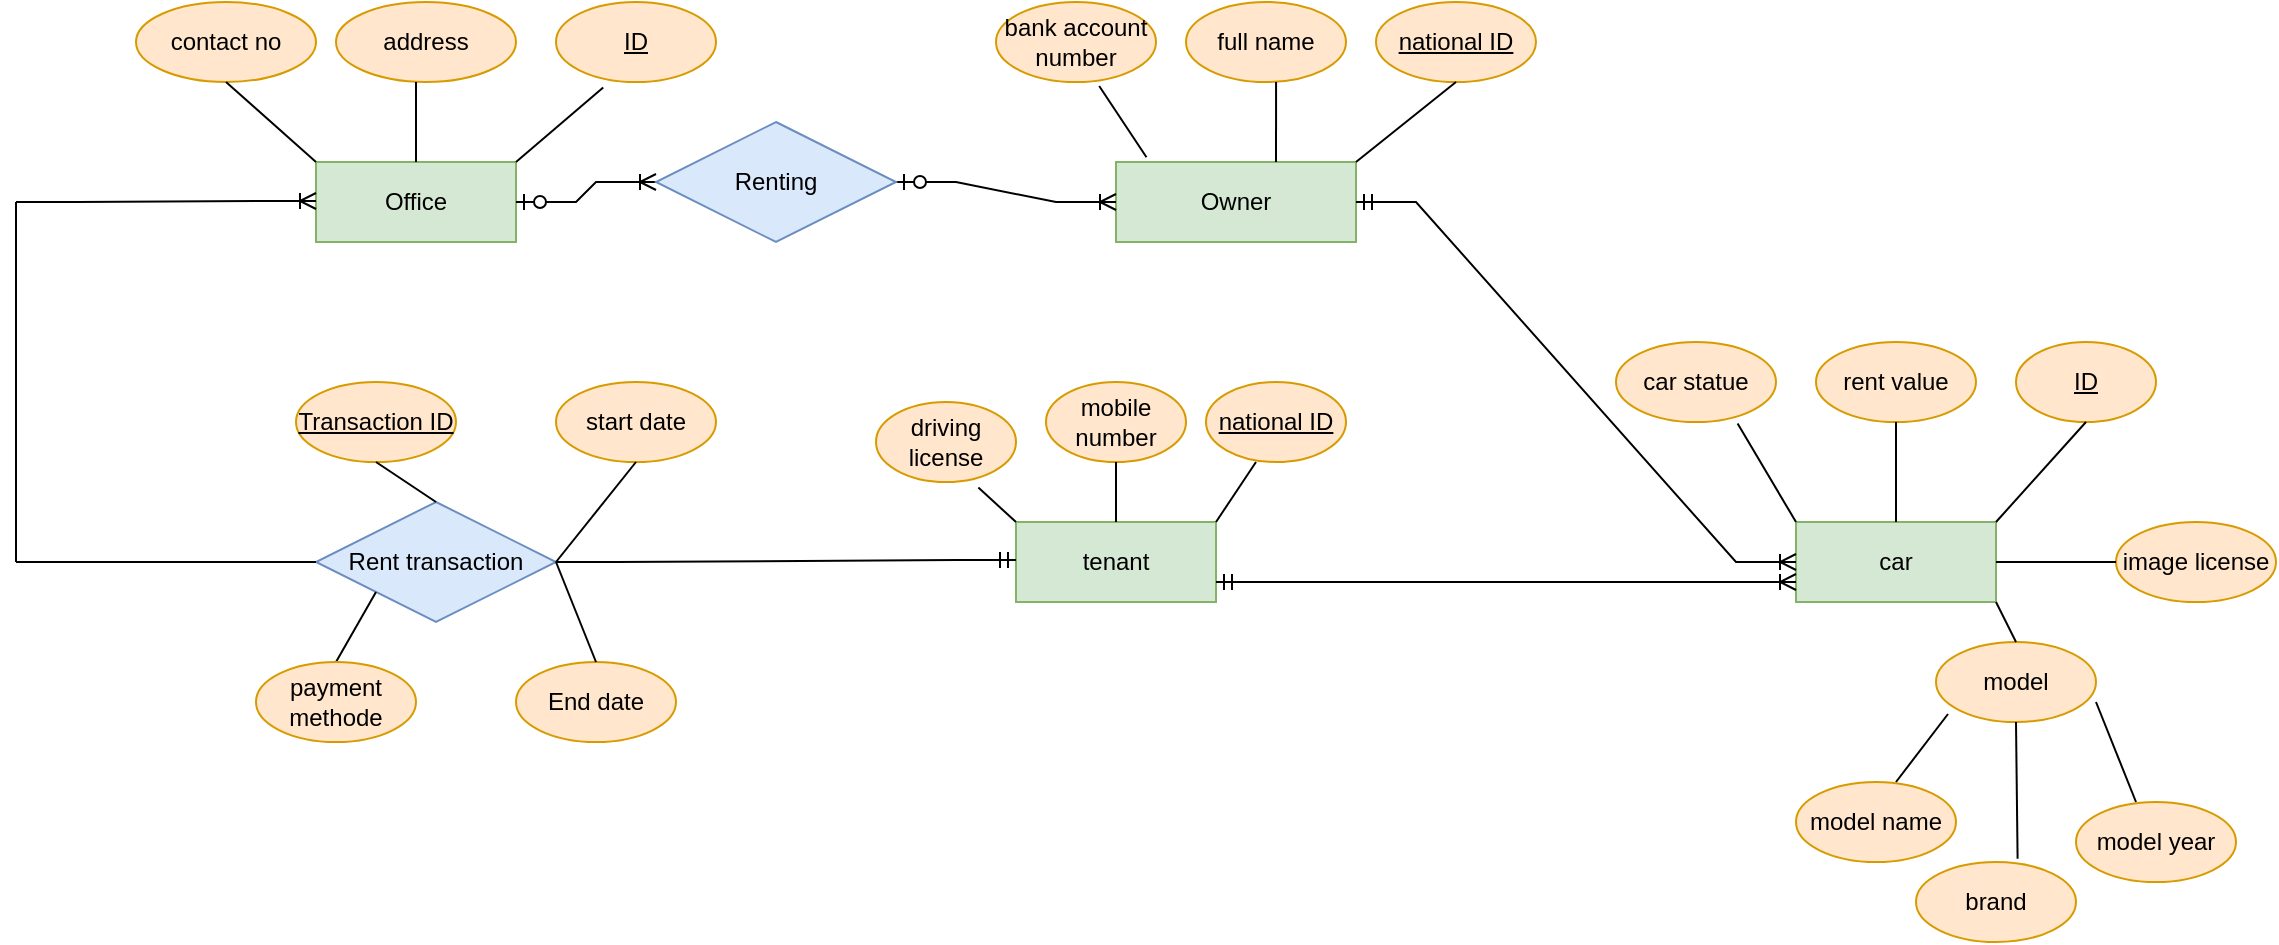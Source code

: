 <mxfile version="22.1.1" type="device" pages="4">
  <diagram name="Page-1" id="GVTmwhyxzCX2jt7-Oep0">
    <mxGraphModel dx="1900" dy="566" grid="1" gridSize="10" guides="1" tooltips="1" connect="1" arrows="1" fold="1" page="1" pageScale="1" pageWidth="850" pageHeight="1100" math="0" shadow="0">
      <root>
        <mxCell id="0" />
        <mxCell id="1" parent="0" />
        <mxCell id="pYiRY6UZxmE6Dapsuv52-4" value="ID" style="ellipse;whiteSpace=wrap;html=1;align=center;fontStyle=4;fillColor=#ffe6cc;strokeColor=#d79b00;" vertex="1" parent="1">
          <mxGeometry x="30" y="40" width="80" height="40" as="geometry" />
        </mxCell>
        <mxCell id="pYiRY6UZxmE6Dapsuv52-6" value="address" style="ellipse;whiteSpace=wrap;html=1;align=center;fillColor=#ffe6cc;strokeColor=#d79b00;" vertex="1" parent="1">
          <mxGeometry x="-80" y="40" width="90" height="40" as="geometry" />
        </mxCell>
        <mxCell id="pYiRY6UZxmE6Dapsuv52-7" value="contact no" style="ellipse;whiteSpace=wrap;html=1;align=center;fillColor=#ffe6cc;strokeColor=#d79b00;" vertex="1" parent="1">
          <mxGeometry x="-180" y="40" width="90" height="40" as="geometry" />
        </mxCell>
        <mxCell id="pYiRY6UZxmE6Dapsuv52-10" value="Office" style="whiteSpace=wrap;html=1;align=center;fillColor=#d5e8d4;strokeColor=#82b366;" vertex="1" parent="1">
          <mxGeometry x="-90" y="120" width="100" height="40" as="geometry" />
        </mxCell>
        <mxCell id="pYiRY6UZxmE6Dapsuv52-11" value="" style="endArrow=none;html=1;rounded=0;entryX=0.295;entryY=1.07;entryDx=0;entryDy=0;entryPerimeter=0;exitX=1;exitY=0;exitDx=0;exitDy=0;" edge="1" parent="1" source="pYiRY6UZxmE6Dapsuv52-10" target="pYiRY6UZxmE6Dapsuv52-4">
          <mxGeometry relative="1" as="geometry">
            <mxPoint x="90" y="100" as="sourcePoint" />
            <mxPoint x="170.8" y="50.0" as="targetPoint" />
          </mxGeometry>
        </mxCell>
        <mxCell id="pYiRY6UZxmE6Dapsuv52-13" value="" style="endArrow=none;html=1;rounded=0;" edge="1" parent="1" target="pYiRY6UZxmE6Dapsuv52-10">
          <mxGeometry relative="1" as="geometry">
            <mxPoint x="-40" y="80" as="sourcePoint" />
            <mxPoint x="55" y="110" as="targetPoint" />
          </mxGeometry>
        </mxCell>
        <mxCell id="pYiRY6UZxmE6Dapsuv52-14" value="" style="endArrow=none;html=1;rounded=0;exitX=0.5;exitY=1;exitDx=0;exitDy=0;entryX=0;entryY=0;entryDx=0;entryDy=0;" edge="1" parent="1" source="pYiRY6UZxmE6Dapsuv52-7" target="pYiRY6UZxmE6Dapsuv52-10">
          <mxGeometry relative="1" as="geometry">
            <mxPoint x="-70.6" y="70.0" as="sourcePoint" />
            <mxPoint x="-90" y="137.6" as="targetPoint" />
          </mxGeometry>
        </mxCell>
        <mxCell id="pYiRY6UZxmE6Dapsuv52-15" value="Owner" style="whiteSpace=wrap;html=1;align=center;fillColor=#d5e8d4;strokeColor=#82b366;" vertex="1" parent="1">
          <mxGeometry x="310" y="120" width="120" height="40" as="geometry" />
        </mxCell>
        <mxCell id="pYiRY6UZxmE6Dapsuv52-17" value="national ID" style="ellipse;whiteSpace=wrap;html=1;align=center;fontStyle=4;fillColor=#ffe6cc;strokeColor=#d79b00;" vertex="1" parent="1">
          <mxGeometry x="440" y="40" width="80" height="40" as="geometry" />
        </mxCell>
        <mxCell id="pYiRY6UZxmE6Dapsuv52-18" value="full name" style="ellipse;whiteSpace=wrap;html=1;align=center;fillColor=#ffe6cc;strokeColor=#d79b00;" vertex="1" parent="1">
          <mxGeometry x="345" y="40" width="80" height="40" as="geometry" />
        </mxCell>
        <mxCell id="pYiRY6UZxmE6Dapsuv52-20" value="bank account number" style="ellipse;whiteSpace=wrap;html=1;align=center;fillColor=#ffe6cc;strokeColor=#d79b00;" vertex="1" parent="1">
          <mxGeometry x="250" y="40" width="80" height="40" as="geometry" />
        </mxCell>
        <mxCell id="pYiRY6UZxmE6Dapsuv52-21" value="" style="endArrow=none;html=1;rounded=0;exitX=0.645;exitY=1.05;exitDx=0;exitDy=0;exitPerimeter=0;entryX=0.127;entryY=-0.06;entryDx=0;entryDy=0;entryPerimeter=0;" edge="1" parent="1" source="pYiRY6UZxmE6Dapsuv52-20" target="pYiRY6UZxmE6Dapsuv52-15">
          <mxGeometry relative="1" as="geometry">
            <mxPoint x="370" y="100" as="sourcePoint" />
            <mxPoint x="450" y="100" as="targetPoint" />
          </mxGeometry>
        </mxCell>
        <mxCell id="pYiRY6UZxmE6Dapsuv52-27" value="" style="endArrow=none;html=1;rounded=0;exitX=1;exitY=0;exitDx=0;exitDy=0;entryX=0.5;entryY=1;entryDx=0;entryDy=0;" edge="1" parent="1" target="pYiRY6UZxmE6Dapsuv52-17">
          <mxGeometry relative="1" as="geometry">
            <mxPoint x="430" y="120" as="sourcePoint" />
            <mxPoint x="490" y="70" as="targetPoint" />
          </mxGeometry>
        </mxCell>
        <mxCell id="pYiRY6UZxmE6Dapsuv52-28" value="car" style="whiteSpace=wrap;html=1;align=center;fillColor=#d5e8d4;strokeColor=#82b366;" vertex="1" parent="1">
          <mxGeometry x="650" y="300" width="100" height="40" as="geometry" />
        </mxCell>
        <mxCell id="pYiRY6UZxmE6Dapsuv52-32" value="ID" style="ellipse;whiteSpace=wrap;html=1;align=center;fontStyle=4;fillColor=#ffe6cc;strokeColor=#d79b00;" vertex="1" parent="1">
          <mxGeometry x="760" y="210" width="70" height="40" as="geometry" />
        </mxCell>
        <mxCell id="pYiRY6UZxmE6Dapsuv52-34" value="rent value" style="ellipse;whiteSpace=wrap;html=1;align=center;fillColor=#ffe6cc;strokeColor=#d79b00;" vertex="1" parent="1">
          <mxGeometry x="660" y="210" width="80" height="40" as="geometry" />
        </mxCell>
        <mxCell id="pYiRY6UZxmE6Dapsuv52-35" value="car statue" style="ellipse;whiteSpace=wrap;html=1;align=center;fillColor=#ffe6cc;strokeColor=#d79b00;" vertex="1" parent="1">
          <mxGeometry x="560" y="210" width="80" height="40" as="geometry" />
        </mxCell>
        <mxCell id="pYiRY6UZxmE6Dapsuv52-36" value="image license" style="ellipse;whiteSpace=wrap;html=1;align=center;fillColor=#ffe6cc;strokeColor=#d79b00;" vertex="1" parent="1">
          <mxGeometry x="810" y="300" width="80" height="40" as="geometry" />
        </mxCell>
        <mxCell id="pYiRY6UZxmE6Dapsuv52-37" value="model" style="ellipse;whiteSpace=wrap;html=1;align=center;fillColor=#ffe6cc;strokeColor=#d79b00;" vertex="1" parent="1">
          <mxGeometry x="720" y="360" width="80" height="40" as="geometry" />
        </mxCell>
        <mxCell id="pYiRY6UZxmE6Dapsuv52-38" value="brand" style="ellipse;whiteSpace=wrap;html=1;align=center;fillColor=#ffe6cc;strokeColor=#d79b00;" vertex="1" parent="1">
          <mxGeometry x="710" y="470" width="80" height="40" as="geometry" />
        </mxCell>
        <mxCell id="pYiRY6UZxmE6Dapsuv52-40" value="model year" style="ellipse;whiteSpace=wrap;html=1;align=center;fillColor=#ffe6cc;strokeColor=#d79b00;" vertex="1" parent="1">
          <mxGeometry x="790" y="440" width="80" height="40" as="geometry" />
        </mxCell>
        <mxCell id="pYiRY6UZxmE6Dapsuv52-42" value="model name" style="ellipse;whiteSpace=wrap;html=1;align=center;fillColor=#ffe6cc;strokeColor=#d79b00;" vertex="1" parent="1">
          <mxGeometry x="650" y="430" width="80" height="40" as="geometry" />
        </mxCell>
        <mxCell id="pYiRY6UZxmE6Dapsuv52-45" value="" style="endArrow=none;html=1;rounded=0;" edge="1" parent="1">
          <mxGeometry relative="1" as="geometry">
            <mxPoint x="700" y="430" as="sourcePoint" />
            <mxPoint x="726" y="396" as="targetPoint" />
          </mxGeometry>
        </mxCell>
        <mxCell id="pYiRY6UZxmE6Dapsuv52-47" value="" style="endArrow=none;html=1;rounded=0;entryX=1;entryY=0.75;entryDx=0;entryDy=0;entryPerimeter=0;" edge="1" parent="1" target="pYiRY6UZxmE6Dapsuv52-37">
          <mxGeometry relative="1" as="geometry">
            <mxPoint x="820" y="440" as="sourcePoint" />
            <mxPoint x="736" y="406" as="targetPoint" />
          </mxGeometry>
        </mxCell>
        <mxCell id="pYiRY6UZxmE6Dapsuv52-50" value="" style="endArrow=none;html=1;rounded=0;entryX=0.5;entryY=1;entryDx=0;entryDy=0;exitX=0.635;exitY=-0.04;exitDx=0;exitDy=0;exitPerimeter=0;" edge="1" parent="1" source="pYiRY6UZxmE6Dapsuv52-38" target="pYiRY6UZxmE6Dapsuv52-37">
          <mxGeometry relative="1" as="geometry">
            <mxPoint x="760" y="460" as="sourcePoint" />
            <mxPoint x="880" y="410" as="targetPoint" />
          </mxGeometry>
        </mxCell>
        <mxCell id="pYiRY6UZxmE6Dapsuv52-52" value="" style="endArrow=none;html=1;rounded=0;exitX=0.76;exitY=1.02;exitDx=0;exitDy=0;exitPerimeter=0;entryX=0;entryY=0;entryDx=0;entryDy=0;" edge="1" parent="1" source="pYiRY6UZxmE6Dapsuv52-35" target="pYiRY6UZxmE6Dapsuv52-28">
          <mxGeometry relative="1" as="geometry">
            <mxPoint x="620" y="340" as="sourcePoint" />
            <mxPoint x="780" y="340" as="targetPoint" />
          </mxGeometry>
        </mxCell>
        <mxCell id="pYiRY6UZxmE6Dapsuv52-57" value="" style="endArrow=none;html=1;rounded=0;" edge="1" parent="1" target="pYiRY6UZxmE6Dapsuv52-28">
          <mxGeometry relative="1" as="geometry">
            <mxPoint x="700" y="250" as="sourcePoint" />
            <mxPoint x="780" y="340" as="targetPoint" />
          </mxGeometry>
        </mxCell>
        <mxCell id="pYiRY6UZxmE6Dapsuv52-58" value="" style="endArrow=none;html=1;rounded=0;entryX=1;entryY=0;entryDx=0;entryDy=0;exitX=0.5;exitY=1;exitDx=0;exitDy=0;" edge="1" parent="1" source="pYiRY6UZxmE6Dapsuv52-32" target="pYiRY6UZxmE6Dapsuv52-28">
          <mxGeometry relative="1" as="geometry">
            <mxPoint x="790" y="260" as="sourcePoint" />
            <mxPoint x="780" y="340" as="targetPoint" />
          </mxGeometry>
        </mxCell>
        <mxCell id="pYiRY6UZxmE6Dapsuv52-59" value="" style="endArrow=none;html=1;rounded=0;entryX=0;entryY=0.5;entryDx=0;entryDy=0;" edge="1" parent="1" target="pYiRY6UZxmE6Dapsuv52-36">
          <mxGeometry relative="1" as="geometry">
            <mxPoint x="750" y="320" as="sourcePoint" />
            <mxPoint x="780" y="340" as="targetPoint" />
          </mxGeometry>
        </mxCell>
        <mxCell id="pYiRY6UZxmE6Dapsuv52-61" value="" style="endArrow=none;html=1;rounded=0;exitX=1;exitY=1;exitDx=0;exitDy=0;entryX=0.5;entryY=0;entryDx=0;entryDy=0;" edge="1" parent="1" source="pYiRY6UZxmE6Dapsuv52-28" target="pYiRY6UZxmE6Dapsuv52-37">
          <mxGeometry relative="1" as="geometry">
            <mxPoint x="620" y="340" as="sourcePoint" />
            <mxPoint x="780" y="359" as="targetPoint" />
          </mxGeometry>
        </mxCell>
        <mxCell id="pYiRY6UZxmE6Dapsuv52-62" value="" style="endArrow=none;html=1;rounded=0;exitX=0.563;exitY=1;exitDx=0;exitDy=0;exitPerimeter=0;" edge="1" parent="1" source="pYiRY6UZxmE6Dapsuv52-18">
          <mxGeometry relative="1" as="geometry">
            <mxPoint x="385" y="80" as="sourcePoint" />
            <mxPoint x="390" y="120" as="targetPoint" />
          </mxGeometry>
        </mxCell>
        <mxCell id="pYiRY6UZxmE6Dapsuv52-63" value="tenant" style="whiteSpace=wrap;html=1;align=center;fillColor=#d5e8d4;strokeColor=#82b366;" vertex="1" parent="1">
          <mxGeometry x="260" y="300" width="100" height="40" as="geometry" />
        </mxCell>
        <mxCell id="pYiRY6UZxmE6Dapsuv52-64" value="national ID" style="ellipse;whiteSpace=wrap;html=1;align=center;fontStyle=4;fillColor=#ffe6cc;strokeColor=#d79b00;" vertex="1" parent="1">
          <mxGeometry x="355" y="230" width="70" height="40" as="geometry" />
        </mxCell>
        <mxCell id="pYiRY6UZxmE6Dapsuv52-65" value="" style="endArrow=none;html=1;rounded=0;entryX=1;entryY=0;entryDx=0;entryDy=0;" edge="1" parent="1" target="pYiRY6UZxmE6Dapsuv52-63">
          <mxGeometry relative="1" as="geometry">
            <mxPoint x="380" y="270" as="sourcePoint" />
            <mxPoint x="345" y="310" as="targetPoint" />
          </mxGeometry>
        </mxCell>
        <mxCell id="pYiRY6UZxmE6Dapsuv52-66" value="mobile number" style="ellipse;whiteSpace=wrap;html=1;align=center;fillColor=#ffe6cc;strokeColor=#d79b00;" vertex="1" parent="1">
          <mxGeometry x="275" y="230" width="70" height="40" as="geometry" />
        </mxCell>
        <mxCell id="pYiRY6UZxmE6Dapsuv52-69" value="" style="endArrow=none;html=1;rounded=0;exitX=0.5;exitY=1;exitDx=0;exitDy=0;" edge="1" parent="1" source="pYiRY6UZxmE6Dapsuv52-66" target="pYiRY6UZxmE6Dapsuv52-63">
          <mxGeometry relative="1" as="geometry">
            <mxPoint x="290" y="290" as="sourcePoint" />
            <mxPoint x="290" y="330" as="targetPoint" />
          </mxGeometry>
        </mxCell>
        <mxCell id="pYiRY6UZxmE6Dapsuv52-70" value="driving license" style="ellipse;whiteSpace=wrap;html=1;align=center;fillColor=#ffe6cc;strokeColor=#d79b00;" vertex="1" parent="1">
          <mxGeometry x="190" y="240" width="70" height="40" as="geometry" />
        </mxCell>
        <mxCell id="pYiRY6UZxmE6Dapsuv52-71" value="" style="endArrow=none;html=1;rounded=0;exitX=0.731;exitY=1.07;exitDx=0;exitDy=0;exitPerimeter=0;entryX=0;entryY=0;entryDx=0;entryDy=0;" edge="1" parent="1" source="pYiRY6UZxmE6Dapsuv52-70" target="pYiRY6UZxmE6Dapsuv52-63">
          <mxGeometry relative="1" as="geometry">
            <mxPoint x="631" y="261" as="sourcePoint" />
            <mxPoint x="660" y="310" as="targetPoint" />
          </mxGeometry>
        </mxCell>
        <mxCell id="pYiRY6UZxmE6Dapsuv52-72" value="Rent transaction" style="shape=rhombus;perimeter=rhombusPerimeter;whiteSpace=wrap;html=1;align=center;fillColor=#dae8fc;strokeColor=#6c8ebf;" vertex="1" parent="1">
          <mxGeometry x="-90" y="290" width="120" height="60" as="geometry" />
        </mxCell>
        <mxCell id="pYiRY6UZxmE6Dapsuv52-73" value="start date" style="ellipse;whiteSpace=wrap;html=1;align=center;fillColor=#ffe6cc;strokeColor=#d79b00;" vertex="1" parent="1">
          <mxGeometry x="30" y="230" width="80" height="40" as="geometry" />
        </mxCell>
        <mxCell id="pYiRY6UZxmE6Dapsuv52-74" value="End date" style="ellipse;whiteSpace=wrap;html=1;align=center;fillColor=#ffe6cc;strokeColor=#d79b00;" vertex="1" parent="1">
          <mxGeometry x="10" y="370" width="80" height="40" as="geometry" />
        </mxCell>
        <mxCell id="pYiRY6UZxmE6Dapsuv52-76" value="Transaction ID" style="ellipse;whiteSpace=wrap;html=1;align=center;fontStyle=4;fillColor=#ffe6cc;strokeColor=#d79b00;" vertex="1" parent="1">
          <mxGeometry x="-100" y="230" width="80" height="40" as="geometry" />
        </mxCell>
        <mxCell id="pYiRY6UZxmE6Dapsuv52-82" value="" style="endArrow=none;html=1;rounded=0;entryX=0.5;entryY=1;entryDx=0;entryDy=0;exitX=1;exitY=0.5;exitDx=0;exitDy=0;" edge="1" parent="1" source="pYiRY6UZxmE6Dapsuv52-72" target="pYiRY6UZxmE6Dapsuv52-73">
          <mxGeometry relative="1" as="geometry">
            <mxPoint x="10" y="270" as="sourcePoint" />
            <mxPoint x="80" y="270" as="targetPoint" />
          </mxGeometry>
        </mxCell>
        <mxCell id="pYiRY6UZxmE6Dapsuv52-83" value="" style="endArrow=none;html=1;rounded=0;entryX=0.5;entryY=0;entryDx=0;entryDy=0;exitX=1;exitY=0.5;exitDx=0;exitDy=0;" edge="1" parent="1" source="pYiRY6UZxmE6Dapsuv52-72" target="pYiRY6UZxmE6Dapsuv52-74">
          <mxGeometry relative="1" as="geometry">
            <mxPoint x="40" y="300" as="sourcePoint" />
            <mxPoint x="90" y="270" as="targetPoint" />
          </mxGeometry>
        </mxCell>
        <mxCell id="pYiRY6UZxmE6Dapsuv52-85" value="" style="edgeStyle=entityRelationEdgeStyle;fontSize=12;html=1;endArrow=ERoneToMany;startArrow=ERzeroToOne;rounded=0;exitX=1;exitY=0.5;exitDx=0;exitDy=0;entryX=0;entryY=0.5;entryDx=0;entryDy=0;" edge="1" parent="1" source="pYiRY6UZxmE6Dapsuv52-99" target="pYiRY6UZxmE6Dapsuv52-15">
          <mxGeometry width="100" height="100" relative="1" as="geometry">
            <mxPoint x="120" y="190" as="sourcePoint" />
            <mxPoint x="220" y="90" as="targetPoint" />
          </mxGeometry>
        </mxCell>
        <mxCell id="pYiRY6UZxmE6Dapsuv52-86" value="" style="edgeStyle=entityRelationEdgeStyle;fontSize=12;html=1;endArrow=ERoneToMany;startArrow=ERmandOne;rounded=0;entryX=0;entryY=0.5;entryDx=0;entryDy=0;" edge="1" parent="1" target="pYiRY6UZxmE6Dapsuv52-28">
          <mxGeometry width="100" height="100" relative="1" as="geometry">
            <mxPoint x="430" y="140" as="sourcePoint" />
            <mxPoint x="530" y="40" as="targetPoint" />
          </mxGeometry>
        </mxCell>
        <mxCell id="pYiRY6UZxmE6Dapsuv52-87" value="" style="edgeStyle=entityRelationEdgeStyle;fontSize=12;html=1;endArrow=ERoneToMany;startArrow=ERmandOne;rounded=0;entryX=0;entryY=0.75;entryDx=0;entryDy=0;" edge="1" parent="1" target="pYiRY6UZxmE6Dapsuv52-28">
          <mxGeometry width="100" height="100" relative="1" as="geometry">
            <mxPoint x="360" y="330" as="sourcePoint" />
            <mxPoint x="640" y="330" as="targetPoint" />
          </mxGeometry>
        </mxCell>
        <mxCell id="pYiRY6UZxmE6Dapsuv52-91" value="" style="edgeStyle=entityRelationEdgeStyle;fontSize=12;html=1;endArrow=ERmandOne;rounded=0;" edge="1" parent="1" source="pYiRY6UZxmE6Dapsuv52-72">
          <mxGeometry width="100" height="100" relative="1" as="geometry">
            <mxPoint x="-40" y="319" as="sourcePoint" />
            <mxPoint x="260" y="319" as="targetPoint" />
          </mxGeometry>
        </mxCell>
        <mxCell id="pYiRY6UZxmE6Dapsuv52-93" value="" style="edgeStyle=entityRelationEdgeStyle;fontSize=12;html=1;endArrow=ERoneToMany;rounded=0;" edge="1" parent="1">
          <mxGeometry width="100" height="100" relative="1" as="geometry">
            <mxPoint x="-240" y="140" as="sourcePoint" />
            <mxPoint x="-90" y="139.5" as="targetPoint" />
          </mxGeometry>
        </mxCell>
        <mxCell id="pYiRY6UZxmE6Dapsuv52-94" value="" style="endArrow=none;html=1;rounded=0;" edge="1" parent="1">
          <mxGeometry relative="1" as="geometry">
            <mxPoint x="-240" y="320" as="sourcePoint" />
            <mxPoint x="-240" y="140" as="targetPoint" />
          </mxGeometry>
        </mxCell>
        <mxCell id="pYiRY6UZxmE6Dapsuv52-95" value="" style="endArrow=none;html=1;rounded=0;entryX=0;entryY=0.5;entryDx=0;entryDy=0;" edge="1" parent="1" target="pYiRY6UZxmE6Dapsuv52-72">
          <mxGeometry relative="1" as="geometry">
            <mxPoint x="-240" y="320" as="sourcePoint" />
            <mxPoint x="20" y="340" as="targetPoint" />
          </mxGeometry>
        </mxCell>
        <mxCell id="pYiRY6UZxmE6Dapsuv52-98" value="" style="endArrow=none;html=1;rounded=0;entryX=0.5;entryY=0;entryDx=0;entryDy=0;exitX=0.5;exitY=1;exitDx=0;exitDy=0;" edge="1" parent="1" source="pYiRY6UZxmE6Dapsuv52-76" target="pYiRY6UZxmE6Dapsuv52-72">
          <mxGeometry relative="1" as="geometry">
            <mxPoint x="-90" y="270" as="sourcePoint" />
            <mxPoint x="-30" y="280" as="targetPoint" />
          </mxGeometry>
        </mxCell>
        <mxCell id="pYiRY6UZxmE6Dapsuv52-100" value="" style="edgeStyle=entityRelationEdgeStyle;fontSize=12;html=1;endArrow=ERoneToMany;startArrow=ERzeroToOne;rounded=0;exitX=1;exitY=0.5;exitDx=0;exitDy=0;entryX=0;entryY=0.5;entryDx=0;entryDy=0;" edge="1" parent="1" source="pYiRY6UZxmE6Dapsuv52-10" target="pYiRY6UZxmE6Dapsuv52-99">
          <mxGeometry width="100" height="100" relative="1" as="geometry">
            <mxPoint x="10" y="140" as="sourcePoint" />
            <mxPoint x="310" y="140" as="targetPoint" />
          </mxGeometry>
        </mxCell>
        <mxCell id="pYiRY6UZxmE6Dapsuv52-99" value="Renting" style="shape=rhombus;perimeter=rhombusPerimeter;whiteSpace=wrap;html=1;align=center;fillColor=#dae8fc;strokeColor=#6c8ebf;" vertex="1" parent="1">
          <mxGeometry x="80" y="100" width="120" height="60" as="geometry" />
        </mxCell>
        <mxCell id="pYiRY6UZxmE6Dapsuv52-102" value="" style="endArrow=none;html=1;rounded=0;exitX=0;exitY=1;exitDx=0;exitDy=0;" edge="1" parent="1" source="pYiRY6UZxmE6Dapsuv52-72">
          <mxGeometry relative="1" as="geometry">
            <mxPoint x="-60" y="340" as="sourcePoint" />
            <mxPoint x="-80" y="370" as="targetPoint" />
          </mxGeometry>
        </mxCell>
        <mxCell id="pYiRY6UZxmE6Dapsuv52-103" value="payment methode" style="ellipse;whiteSpace=wrap;html=1;align=center;fillColor=#ffe6cc;strokeColor=#d79b00;" vertex="1" parent="1">
          <mxGeometry x="-120" y="370" width="80" height="40" as="geometry" />
        </mxCell>
      </root>
    </mxGraphModel>
  </diagram>
  <diagram id="YbLproos8-PdupYeS8lL" name="Page-2">
    <mxGraphModel dx="1050" dy="566" grid="1" gridSize="10" guides="1" tooltips="1" connect="1" arrows="1" fold="1" page="1" pageScale="1" pageWidth="850" pageHeight="1100" math="0" shadow="0">
      <root>
        <mxCell id="0" />
        <mxCell id="1" parent="0" />
        <mxCell id="0vQWfCygWxKNDygSlcsi-1" value="medical analysis laboratory" style="whiteSpace=wrap;html=1;fontSize=18;" vertex="1" parent="1">
          <mxGeometry x="305" y="40" width="265" height="60" as="geometry" />
        </mxCell>
        <mxCell id="0vQWfCygWxKNDygSlcsi-2" value="Branch" style="whiteSpace=wrap;html=1;align=center;fillColor=#d5e8d4;strokeColor=#82b366;" vertex="1" parent="1">
          <mxGeometry x="110" y="200" width="100" height="40" as="geometry" />
        </mxCell>
        <mxCell id="0vQWfCygWxKNDygSlcsi-3" value="Code" style="ellipse;whiteSpace=wrap;html=1;align=center;fontStyle=4;fillColor=#fff2cc;strokeColor=#d6b656;" vertex="1" parent="1">
          <mxGeometry x="235" y="140" width="70" height="30" as="geometry" />
        </mxCell>
        <mxCell id="0vQWfCygWxKNDygSlcsi-4" value="short name" style="ellipse;whiteSpace=wrap;html=1;align=center;fillColor=#fff2cc;strokeColor=#d6b656;" vertex="1" parent="1">
          <mxGeometry x="27.5" y="150" width="70" height="30" as="geometry" />
        </mxCell>
        <mxCell id="0vQWfCygWxKNDygSlcsi-9" value="" style="endArrow=none;html=1;rounded=0;exitX=1;exitY=0;exitDx=0;exitDy=0;entryX=0.374;entryY=0.92;entryDx=0;entryDy=0;entryPerimeter=0;" edge="1" parent="1" source="0vQWfCygWxKNDygSlcsi-2" target="0vQWfCygWxKNDygSlcsi-3">
          <mxGeometry relative="1" as="geometry">
            <mxPoint x="340" y="290" as="sourcePoint" />
            <mxPoint x="500" y="290" as="targetPoint" />
          </mxGeometry>
        </mxCell>
        <mxCell id="0vQWfCygWxKNDygSlcsi-10" value="" style="endArrow=none;html=1;rounded=0;exitX=0;exitY=0;exitDx=0;exitDy=0;entryX=0.663;entryY=0.947;entryDx=0;entryDy=0;entryPerimeter=0;" edge="1" parent="1" source="0vQWfCygWxKNDygSlcsi-2" target="0vQWfCygWxKNDygSlcsi-4">
          <mxGeometry relative="1" as="geometry">
            <mxPoint x="340" y="290" as="sourcePoint" />
            <mxPoint x="90" y="180" as="targetPoint" />
          </mxGeometry>
        </mxCell>
        <mxCell id="0vQWfCygWxKNDygSlcsi-17" value="Street" style="ellipse;whiteSpace=wrap;html=1;align=center;fillColor=#fff2cc;strokeColor=#d6b656;" vertex="1" parent="1">
          <mxGeometry x="140" y="80" width="50" height="30" as="geometry" />
        </mxCell>
        <mxCell id="0vQWfCygWxKNDygSlcsi-19" value="Floor number" style="ellipse;whiteSpace=wrap;html=1;align=center;fillColor=#fff2cc;strokeColor=#d6b656;" vertex="1" parent="1">
          <mxGeometry x="190" y="90" width="60" height="30" as="geometry" />
        </mxCell>
        <mxCell id="0vQWfCygWxKNDygSlcsi-21" value="Test" style="whiteSpace=wrap;html=1;align=center;fillColor=#d5e8d4;strokeColor=#82b366;" vertex="1" parent="1">
          <mxGeometry x="580" y="200" width="100" height="40" as="geometry" />
        </mxCell>
        <mxCell id="0vQWfCygWxKNDygSlcsi-22" value="Code" style="ellipse;whiteSpace=wrap;html=1;align=center;fontStyle=4;fillColor=#fff2cc;strokeColor=#d6b656;" vertex="1" parent="1">
          <mxGeometry x="670" y="140" width="70" height="30" as="geometry" />
        </mxCell>
        <mxCell id="0vQWfCygWxKNDygSlcsi-23" value="Cost" style="ellipse;whiteSpace=wrap;html=1;align=center;fillColor=#fff2cc;strokeColor=#d6b656;" vertex="1" parent="1">
          <mxGeometry x="595" y="140" width="70" height="30" as="geometry" />
        </mxCell>
        <mxCell id="0vQWfCygWxKNDygSlcsi-24" value="Name" style="ellipse;whiteSpace=wrap;html=1;align=center;fillColor=#fff2cc;strokeColor=#d6b656;" vertex="1" parent="1">
          <mxGeometry x="510" y="140" width="70" height="30" as="geometry" />
        </mxCell>
        <mxCell id="0vQWfCygWxKNDygSlcsi-25" value="" style="endArrow=none;html=1;rounded=0;exitX=0.5;exitY=1;exitDx=0;exitDy=0;entryX=1;entryY=0;entryDx=0;entryDy=0;" edge="1" parent="1" source="0vQWfCygWxKNDygSlcsi-22" target="0vQWfCygWxKNDygSlcsi-21">
          <mxGeometry relative="1" as="geometry">
            <mxPoint x="340" y="290" as="sourcePoint" />
            <mxPoint x="500" y="290" as="targetPoint" />
          </mxGeometry>
        </mxCell>
        <mxCell id="0vQWfCygWxKNDygSlcsi-26" value="" style="endArrow=none;html=1;rounded=0;exitX=0.5;exitY=1;exitDx=0;exitDy=0;" edge="1" parent="1" source="0vQWfCygWxKNDygSlcsi-23" target="0vQWfCygWxKNDygSlcsi-21">
          <mxGeometry relative="1" as="geometry">
            <mxPoint x="340" y="290" as="sourcePoint" />
            <mxPoint x="500" y="290" as="targetPoint" />
          </mxGeometry>
        </mxCell>
        <mxCell id="0vQWfCygWxKNDygSlcsi-27" value="" style="endArrow=none;html=1;rounded=0;exitX=0.5;exitY=1;exitDx=0;exitDy=0;entryX=0;entryY=0;entryDx=0;entryDy=0;" edge="1" parent="1" source="0vQWfCygWxKNDygSlcsi-24" target="0vQWfCygWxKNDygSlcsi-21">
          <mxGeometry relative="1" as="geometry">
            <mxPoint x="340" y="290" as="sourcePoint" />
            <mxPoint x="500" y="290" as="targetPoint" />
          </mxGeometry>
        </mxCell>
        <mxCell id="0vQWfCygWxKNDygSlcsi-28" value="Patient" style="whiteSpace=wrap;html=1;align=center;fillColor=#d5e8d4;strokeColor=#82b366;" vertex="1" parent="1">
          <mxGeometry x="1120" y="200" width="100" height="40" as="geometry" />
        </mxCell>
        <mxCell id="0vQWfCygWxKNDygSlcsi-29" value="patient ID" style="ellipse;whiteSpace=wrap;html=1;align=center;fontStyle=4;fillColor=#fff2cc;strokeColor=#d6b656;" vertex="1" parent="1">
          <mxGeometry x="1220" y="130" width="70" height="30" as="geometry" />
        </mxCell>
        <mxCell id="0vQWfCygWxKNDygSlcsi-30" value="Full name" style="ellipse;whiteSpace=wrap;html=1;align=center;fillColor=#fff2cc;strokeColor=#d6b656;" vertex="1" parent="1">
          <mxGeometry x="1135" y="130" width="70" height="30" as="geometry" />
        </mxCell>
        <mxCell id="0vQWfCygWxKNDygSlcsi-31" value="Date of birth" style="ellipse;whiteSpace=wrap;html=1;align=center;fillColor=#fff2cc;strokeColor=#d6b656;" vertex="1" parent="1">
          <mxGeometry x="1040" y="130" width="70" height="30" as="geometry" />
        </mxCell>
        <mxCell id="0vQWfCygWxKNDygSlcsi-32" value="Mobile" style="ellipse;shape=doubleEllipse;margin=3;whiteSpace=wrap;html=1;align=center;fillColor=#fff2cc;strokeColor=#d6b656;" vertex="1" parent="1">
          <mxGeometry x="1250" y="200" width="50" height="30" as="geometry" />
        </mxCell>
        <mxCell id="0vQWfCygWxKNDygSlcsi-33" value="Age" style="ellipse;whiteSpace=wrap;html=1;align=center;dashed=1;fillColor=#fff2cc;strokeColor=#d6b656;" vertex="1" parent="1">
          <mxGeometry x="1225" y="255" width="55" height="25" as="geometry" />
        </mxCell>
        <mxCell id="0vQWfCygWxKNDygSlcsi-34" value="Gender" style="ellipse;whiteSpace=wrap;html=1;align=center;fillColor=#fff2cc;strokeColor=#d6b656;" vertex="1" parent="1">
          <mxGeometry x="1160" y="260" width="60" height="30" as="geometry" />
        </mxCell>
        <mxCell id="0vQWfCygWxKNDygSlcsi-35" value="Diseases" style="ellipse;whiteSpace=wrap;html=1;align=center;fillColor=#fff2cc;strokeColor=#d6b656;" vertex="1" parent="1">
          <mxGeometry x="1080" y="260" width="70" height="30" as="geometry" />
        </mxCell>
        <mxCell id="0vQWfCygWxKNDygSlcsi-36" value="" style="endArrow=none;html=1;rounded=0;exitX=0.5;exitY=1;exitDx=0;exitDy=0;entryX=1;entryY=0;entryDx=0;entryDy=0;" edge="1" parent="1" source="0vQWfCygWxKNDygSlcsi-29" target="0vQWfCygWxKNDygSlcsi-28">
          <mxGeometry relative="1" as="geometry">
            <mxPoint x="830" y="180" as="sourcePoint" />
            <mxPoint x="990" y="180" as="targetPoint" />
          </mxGeometry>
        </mxCell>
        <mxCell id="0vQWfCygWxKNDygSlcsi-37" value="" style="endArrow=none;html=1;rounded=0;exitX=0.5;exitY=1;exitDx=0;exitDy=0;entryX=0.5;entryY=0;entryDx=0;entryDy=0;" edge="1" parent="1" source="0vQWfCygWxKNDygSlcsi-30" target="0vQWfCygWxKNDygSlcsi-28">
          <mxGeometry relative="1" as="geometry">
            <mxPoint x="830" y="180" as="sourcePoint" />
            <mxPoint x="990" y="180" as="targetPoint" />
          </mxGeometry>
        </mxCell>
        <mxCell id="0vQWfCygWxKNDygSlcsi-38" value="" style="endArrow=none;html=1;rounded=0;exitX=0.657;exitY=1.12;exitDx=0;exitDy=0;exitPerimeter=0;entryX=0;entryY=0;entryDx=0;entryDy=0;" edge="1" parent="1" source="0vQWfCygWxKNDygSlcsi-31" target="0vQWfCygWxKNDygSlcsi-28">
          <mxGeometry relative="1" as="geometry">
            <mxPoint x="830" y="180" as="sourcePoint" />
            <mxPoint x="990" y="180" as="targetPoint" />
          </mxGeometry>
        </mxCell>
        <mxCell id="0vQWfCygWxKNDygSlcsi-39" value="" style="endArrow=none;html=1;rounded=0;exitX=0;exitY=0.5;exitDx=0;exitDy=0;" edge="1" parent="1" source="0vQWfCygWxKNDygSlcsi-32" target="0vQWfCygWxKNDygSlcsi-28">
          <mxGeometry relative="1" as="geometry">
            <mxPoint x="830" y="180" as="sourcePoint" />
            <mxPoint x="990" y="180" as="targetPoint" />
          </mxGeometry>
        </mxCell>
        <mxCell id="0vQWfCygWxKNDygSlcsi-40" value="" style="endArrow=none;html=1;rounded=0;exitX=0;exitY=0;exitDx=0;exitDy=0;entryX=1;entryY=1;entryDx=0;entryDy=0;" edge="1" parent="1" source="0vQWfCygWxKNDygSlcsi-33" target="0vQWfCygWxKNDygSlcsi-28">
          <mxGeometry relative="1" as="geometry">
            <mxPoint x="830" y="180" as="sourcePoint" />
            <mxPoint x="990" y="180" as="targetPoint" />
          </mxGeometry>
        </mxCell>
        <mxCell id="0vQWfCygWxKNDygSlcsi-41" value="" style="endArrow=none;html=1;rounded=0;exitX=0.5;exitY=0;exitDx=0;exitDy=0;entryX=0.5;entryY=1;entryDx=0;entryDy=0;" edge="1" parent="1" source="0vQWfCygWxKNDygSlcsi-34" target="0vQWfCygWxKNDygSlcsi-28">
          <mxGeometry relative="1" as="geometry">
            <mxPoint x="830" y="180" as="sourcePoint" />
            <mxPoint x="990" y="180" as="targetPoint" />
          </mxGeometry>
        </mxCell>
        <mxCell id="0vQWfCygWxKNDygSlcsi-42" value="" style="endArrow=none;html=1;rounded=0;exitX=0.5;exitY=0;exitDx=0;exitDy=0;" edge="1" parent="1" source="0vQWfCygWxKNDygSlcsi-35" target="0vQWfCygWxKNDygSlcsi-28">
          <mxGeometry relative="1" as="geometry">
            <mxPoint x="830" y="180" as="sourcePoint" />
            <mxPoint x="990" y="180" as="targetPoint" />
          </mxGeometry>
        </mxCell>
        <mxCell id="0vQWfCygWxKNDygSlcsi-43" value="Visit" style="shape=associativeEntity;whiteSpace=wrap;html=1;align=center;fillColor=#dae8fc;strokeColor=#6c8ebf;" vertex="1" parent="1">
          <mxGeometry x="595" y="390" width="140" height="60" as="geometry" />
        </mxCell>
        <mxCell id="0vQWfCygWxKNDygSlcsi-44" value="" style="edgeStyle=entityRelationEdgeStyle;fontSize=12;html=1;endArrow=ERmany;rounded=0;exitX=1;exitY=0.5;exitDx=0;exitDy=0;" edge="1" parent="1" source="0vQWfCygWxKNDygSlcsi-43" target="0vQWfCygWxKNDygSlcsi-28">
          <mxGeometry width="100" height="100" relative="1" as="geometry">
            <mxPoint x="690" y="500" as="sourcePoint" />
            <mxPoint x="790" y="400" as="targetPoint" />
          </mxGeometry>
        </mxCell>
        <mxCell id="0vQWfCygWxKNDygSlcsi-45" value="" style="edgeStyle=entityRelationEdgeStyle;fontSize=12;html=1;endArrow=ERmany;rounded=0;exitX=0;exitY=0.5;exitDx=0;exitDy=0;" edge="1" parent="1" source="0vQWfCygWxKNDygSlcsi-43" target="0vQWfCygWxKNDygSlcsi-2">
          <mxGeometry width="100" height="100" relative="1" as="geometry">
            <mxPoint x="745" y="430" as="sourcePoint" />
            <mxPoint x="1130" y="230" as="targetPoint" />
            <Array as="points">
              <mxPoint x="1090" y="260" />
            </Array>
          </mxGeometry>
        </mxCell>
        <mxCell id="0vQWfCygWxKNDygSlcsi-48" value="" style="edgeStyle=entityRelationEdgeStyle;fontSize=12;html=1;endArrow=ERmany;rounded=0;exitX=0.5;exitY=0;exitDx=0;exitDy=0;" edge="1" parent="1" source="0vQWfCygWxKNDygSlcsi-43">
          <mxGeometry width="100" height="100" relative="1" as="geometry">
            <mxPoint x="775" y="460" as="sourcePoint" />
            <mxPoint x="570" y="230" as="targetPoint" />
            <Array as="points">
              <mxPoint x="580" y="270" />
            </Array>
          </mxGeometry>
        </mxCell>
        <mxCell id="0vQWfCygWxKNDygSlcsi-49" value="" style="endArrow=none;html=1;rounded=0;entryX=1;entryY=0;entryDx=0;entryDy=0;" edge="1" parent="1" target="0vQWfCygWxKNDygSlcsi-43">
          <mxGeometry relative="1" as="geometry">
            <mxPoint x="760" y="370" as="sourcePoint" />
            <mxPoint x="710" y="410" as="targetPoint" />
          </mxGeometry>
        </mxCell>
        <mxCell id="0vQWfCygWxKNDygSlcsi-50" value="Date" style="ellipse;whiteSpace=wrap;html=1;align=center;fillColor=#fff2cc;strokeColor=#d6b656;" vertex="1" parent="1">
          <mxGeometry x="735" y="340" width="80" height="30" as="geometry" />
        </mxCell>
        <mxCell id="0vQWfCygWxKNDygSlcsi-51" value="Time" style="ellipse;whiteSpace=wrap;html=1;align=center;fillColor=#fff2cc;strokeColor=#d6b656;" vertex="1" parent="1">
          <mxGeometry x="730" y="480" width="80" height="30" as="geometry" />
        </mxCell>
        <mxCell id="0vQWfCygWxKNDygSlcsi-52" value="" style="endArrow=none;html=1;rounded=0;entryX=1;entryY=1;entryDx=0;entryDy=0;exitX=0.5;exitY=0;exitDx=0;exitDy=0;" edge="1" parent="1" source="0vQWfCygWxKNDygSlcsi-51" target="0vQWfCygWxKNDygSlcsi-43">
          <mxGeometry relative="1" as="geometry">
            <mxPoint x="770" y="380" as="sourcePoint" />
            <mxPoint x="745" y="400" as="targetPoint" />
          </mxGeometry>
        </mxCell>
        <mxCell id="0vQWfCygWxKNDygSlcsi-53" value="" style="edgeStyle=entityRelationEdgeStyle;fontSize=12;html=1;endArrow=ERoneToMany;startArrow=ERmandOne;rounded=0;entryX=0;entryY=0.25;entryDx=0;entryDy=0;" edge="1" parent="1" target="0vQWfCygWxKNDygSlcsi-21">
          <mxGeometry width="100" height="100" relative="1" as="geometry">
            <mxPoint x="210" y="210" as="sourcePoint" />
            <mxPoint x="400" y="210" as="targetPoint" />
          </mxGeometry>
        </mxCell>
        <mxCell id="0vQWfCygWxKNDygSlcsi-54" value="" style="edgeStyle=entityRelationEdgeStyle;fontSize=12;html=1;endArrow=ERoneToMany;startArrow=ERoneToMany;rounded=0;entryX=0;entryY=0.25;entryDx=0;entryDy=0;exitX=1;exitY=0.25;exitDx=0;exitDy=0;exitPerimeter=0;" edge="1" parent="1" source="0vQWfCygWxKNDygSlcsi-21" target="0vQWfCygWxKNDygSlcsi-28">
          <mxGeometry width="100" height="100" relative="1" as="geometry">
            <mxPoint x="690" y="210" as="sourcePoint" />
            <mxPoint x="1055" y="210" as="targetPoint" />
          </mxGeometry>
        </mxCell>
        <mxCell id="0vQWfCygWxKNDygSlcsi-55" value="Employee" style="whiteSpace=wrap;html=1;align=center;fillColor=#d5e8d4;strokeColor=#82b366;" vertex="1" parent="1">
          <mxGeometry x="100" y="560" width="100" height="40" as="geometry" />
        </mxCell>
        <mxCell id="0vQWfCygWxKNDygSlcsi-56" value="Employee ID" style="ellipse;whiteSpace=wrap;html=1;align=center;fontStyle=4;fillColor=#fff2cc;strokeColor=#d6b656;" vertex="1" parent="1">
          <mxGeometry x="10" y="510" width="77.5" height="30" as="geometry" />
        </mxCell>
        <mxCell id="0vQWfCygWxKNDygSlcsi-62" value="Team" style="ellipse;whiteSpace=wrap;html=1;align=center;fillColor=#fff2cc;strokeColor=#d6b656;" vertex="1" parent="1">
          <mxGeometry x="100" y="630" width="60" height="30" as="geometry" />
        </mxCell>
        <mxCell id="0vQWfCygWxKNDygSlcsi-63" value="" style="endArrow=none;html=1;rounded=0;exitX=0.5;exitY=0;exitDx=0;exitDy=0;" edge="1" parent="1" source="0vQWfCygWxKNDygSlcsi-62" target="0vQWfCygWxKNDygSlcsi-55">
          <mxGeometry relative="1" as="geometry">
            <mxPoint x="310" y="460" as="sourcePoint" />
            <mxPoint x="470" y="460" as="targetPoint" />
          </mxGeometry>
        </mxCell>
        <mxCell id="0vQWfCygWxKNDygSlcsi-64" value="" style="edgeStyle=entityRelationEdgeStyle;fontSize=12;html=1;endArrow=ERzeroToOne;startArrow=ERmandOne;rounded=0;exitX=1;exitY=0.5;exitDx=0;exitDy=0;" edge="1" parent="1" source="0vQWfCygWxKNDygSlcsi-55">
          <mxGeometry width="100" height="100" relative="1" as="geometry">
            <mxPoint x="140" y="550" as="sourcePoint" />
            <mxPoint x="100" y="220" as="targetPoint" />
            <Array as="points">
              <mxPoint x="80" y="380" />
              <mxPoint x="90" y="450" />
              <mxPoint x="110" y="375" />
            </Array>
          </mxGeometry>
        </mxCell>
        <mxCell id="0vQWfCygWxKNDygSlcsi-67" value="" style="endArrow=none;html=1;rounded=0;exitX=0.645;exitY=1;exitDx=0;exitDy=0;exitPerimeter=0;" edge="1" parent="1" source="0vQWfCygWxKNDygSlcsi-56" target="0vQWfCygWxKNDygSlcsi-55">
          <mxGeometry relative="1" as="geometry">
            <mxPoint x="210" y="570" as="sourcePoint" />
            <mxPoint x="240" y="550" as="targetPoint" />
          </mxGeometry>
        </mxCell>
        <mxCell id="0vQWfCygWxKNDygSlcsi-68" value="Full name" style="ellipse;whiteSpace=wrap;html=1;align=center;fillColor=#fff2cc;strokeColor=#d6b656;" vertex="1" parent="1">
          <mxGeometry x="18.75" y="560" width="60" height="30" as="geometry" />
        </mxCell>
        <mxCell id="0vQWfCygWxKNDygSlcsi-69" value="" style="endArrow=none;html=1;rounded=0;entryX=0;entryY=0.5;entryDx=0;entryDy=0;" edge="1" parent="1" target="0vQWfCygWxKNDygSlcsi-55">
          <mxGeometry relative="1" as="geometry">
            <mxPoint x="80" y="580" as="sourcePoint" />
            <mxPoint x="240" y="587" as="targetPoint" />
          </mxGeometry>
        </mxCell>
        <mxCell id="0vQWfCygWxKNDygSlcsi-70" value="Salary" style="ellipse;whiteSpace=wrap;html=1;align=center;fillColor=#fff2cc;strokeColor=#d6b656;" vertex="1" parent="1">
          <mxGeometry x="27.5" y="610" width="60" height="30" as="geometry" />
        </mxCell>
        <mxCell id="0vQWfCygWxKNDygSlcsi-71" value="" style="endArrow=none;html=1;rounded=0;entryX=0.124;entryY=0.95;entryDx=0;entryDy=0;entryPerimeter=0;" edge="1" parent="1" target="0vQWfCygWxKNDygSlcsi-55">
          <mxGeometry relative="1" as="geometry">
            <mxPoint x="90" y="625" as="sourcePoint" />
            <mxPoint x="240" y="625" as="targetPoint" />
          </mxGeometry>
        </mxCell>
        <mxCell id="0vQWfCygWxKNDygSlcsi-73" value="Manage" style="shape=rhombus;perimeter=rhombusPerimeter;whiteSpace=wrap;html=1;align=center;fillColor=#dae8fc;strokeColor=#6c8ebf;" vertex="1" parent="1">
          <mxGeometry x="27.5" y="360" width="82.5" height="60" as="geometry" />
        </mxCell>
        <mxCell id="AhyFG9olNHuTZEmzUEvW-4" value="" style="edgeStyle=elbowEdgeStyle;fontSize=12;html=1;endArrow=ERoneToMany;startArrow=ERmandOne;rounded=0;elbow=vertical;exitX=0.75;exitY=1;exitDx=0;exitDy=0;" edge="1" parent="1" source="AhyFG9olNHuTZEmzUEvW-8">
          <mxGeometry width="100" height="100" relative="1" as="geometry">
            <mxPoint x="175" y="240" as="sourcePoint" />
            <mxPoint x="130" y="560" as="targetPoint" />
            <Array as="points">
              <mxPoint x="170" y="370" />
            </Array>
          </mxGeometry>
        </mxCell>
        <mxCell id="0vQWfCygWxKNDygSlcsi-12" value="Address" style="ellipse;whiteSpace=wrap;html=1;align=center;fillColor=#fff2cc;strokeColor=#d6b656;" vertex="1" parent="1">
          <mxGeometry x="130" y="140" width="60" height="30" as="geometry" />
        </mxCell>
        <mxCell id="0vQWfCygWxKNDygSlcsi-18" value="Building number" style="ellipse;whiteSpace=wrap;html=1;align=center;fillColor=#fff2cc;strokeColor=#d6b656;" vertex="1" parent="1">
          <mxGeometry x="78.75" y="90" width="60" height="30" as="geometry" />
        </mxCell>
        <mxCell id="AhyFG9olNHuTZEmzUEvW-11" value="" style="edgeStyle=elbowEdgeStyle;fontSize=12;html=1;endArrow=ERoneToMany;startArrow=ERmandOne;rounded=0;elbow=vertical;exitX=0.75;exitY=1;exitDx=0;exitDy=0;" edge="1" parent="1" target="AhyFG9olNHuTZEmzUEvW-8">
          <mxGeometry width="100" height="100" relative="1" as="geometry">
            <mxPoint x="175" y="240" as="sourcePoint" />
            <mxPoint x="130" y="560" as="targetPoint" />
            <Array as="points" />
          </mxGeometry>
        </mxCell>
        <mxCell id="AhyFG9olNHuTZEmzUEvW-8" value="Work" style="shape=rhombus;perimeter=rhombusPerimeter;whiteSpace=wrap;html=1;align=center;fillColor=#dae8fc;strokeColor=#6c8ebf;" vertex="1" parent="1">
          <mxGeometry x="130" y="310" width="90" height="60" as="geometry" />
        </mxCell>
        <mxCell id="AhyFG9olNHuTZEmzUEvW-12" value="" style="endArrow=none;html=1;rounded=0;exitX=0.5;exitY=1;exitDx=0;exitDy=0;entryX=0.5;entryY=0;entryDx=0;entryDy=0;" edge="1" parent="1" source="0vQWfCygWxKNDygSlcsi-12" target="0vQWfCygWxKNDygSlcsi-2">
          <mxGeometry relative="1" as="geometry">
            <mxPoint x="250" y="370" as="sourcePoint" />
            <mxPoint x="410" y="370" as="targetPoint" />
          </mxGeometry>
        </mxCell>
        <mxCell id="AhyFG9olNHuTZEmzUEvW-14" value="" style="endArrow=none;html=1;rounded=0;" edge="1" parent="1" source="0vQWfCygWxKNDygSlcsi-18">
          <mxGeometry relative="1" as="geometry">
            <mxPoint x="250" y="280" as="sourcePoint" />
            <mxPoint x="140" y="140" as="targetPoint" />
          </mxGeometry>
        </mxCell>
        <mxCell id="AhyFG9olNHuTZEmzUEvW-15" value="" style="endArrow=none;html=1;rounded=0;exitX=0.5;exitY=0;exitDx=0;exitDy=0;entryX=0.5;entryY=1;entryDx=0;entryDy=0;" edge="1" parent="1" source="0vQWfCygWxKNDygSlcsi-12" target="0vQWfCygWxKNDygSlcsi-17">
          <mxGeometry relative="1" as="geometry">
            <mxPoint x="250" y="280" as="sourcePoint" />
            <mxPoint x="410" y="280" as="targetPoint" />
          </mxGeometry>
        </mxCell>
        <mxCell id="AhyFG9olNHuTZEmzUEvW-16" value="" style="endArrow=none;html=1;rounded=0;exitX=1;exitY=0;exitDx=0;exitDy=0;" edge="1" parent="1" source="0vQWfCygWxKNDygSlcsi-12">
          <mxGeometry relative="1" as="geometry">
            <mxPoint x="250" y="280" as="sourcePoint" />
            <mxPoint x="200" y="120" as="targetPoint" />
          </mxGeometry>
        </mxCell>
        <mxCell id="AhyFG9olNHuTZEmzUEvW-27" style="edgeStyle=orthogonalEdgeStyle;rounded=0;orthogonalLoop=1;jettySize=auto;html=1;exitX=0;exitY=1;exitDx=0;exitDy=0;" edge="1" parent="1" source="AhyFG9olNHuTZEmzUEvW-18">
          <mxGeometry relative="1" as="geometry">
            <mxPoint x="210" y="710" as="targetPoint" />
          </mxGeometry>
        </mxCell>
        <mxCell id="AhyFG9olNHuTZEmzUEvW-18" value="Supervise" style="shape=rhombus;perimeter=rhombusPerimeter;whiteSpace=wrap;html=1;align=center;fillColor=#dae8fc;strokeColor=#6c8ebf;" vertex="1" parent="1">
          <mxGeometry x="190" y="690" width="70" height="40" as="geometry" />
        </mxCell>
        <mxCell id="AhyFG9olNHuTZEmzUEvW-21" value="" style="endArrow=none;html=1;rounded=0;exitX=0.75;exitY=1;exitDx=0;exitDy=0;entryX=0;entryY=0.5;entryDx=0;entryDy=0;" edge="1" parent="1" source="0vQWfCygWxKNDygSlcsi-55" target="AhyFG9olNHuTZEmzUEvW-18">
          <mxGeometry relative="1" as="geometry">
            <mxPoint x="320" y="670" as="sourcePoint" />
            <mxPoint x="420" y="700" as="targetPoint" />
          </mxGeometry>
        </mxCell>
        <mxCell id="AhyFG9olNHuTZEmzUEvW-22" value="1" style="resizable=0;html=1;whiteSpace=wrap;align=right;verticalAlign=bottom;" connectable="0" vertex="1" parent="AhyFG9olNHuTZEmzUEvW-21">
          <mxGeometry x="1" relative="1" as="geometry" />
        </mxCell>
        <mxCell id="AhyFG9olNHuTZEmzUEvW-25" value="" style="endArrow=none;html=1;rounded=0;exitX=1;exitY=1;exitDx=0;exitDy=0;entryX=1;entryY=0.5;entryDx=0;entryDy=0;" edge="1" parent="1" source="0vQWfCygWxKNDygSlcsi-55" target="AhyFG9olNHuTZEmzUEvW-18">
          <mxGeometry relative="1" as="geometry">
            <mxPoint x="250" y="730" as="sourcePoint" />
            <mxPoint x="410" y="730" as="targetPoint" />
          </mxGeometry>
        </mxCell>
        <mxCell id="AhyFG9olNHuTZEmzUEvW-26" value="N" style="resizable=0;html=1;whiteSpace=wrap;align=right;verticalAlign=bottom;" connectable="0" vertex="1" parent="AhyFG9olNHuTZEmzUEvW-25">
          <mxGeometry x="1" relative="1" as="geometry" />
        </mxCell>
        <mxCell id="AhyFG9olNHuTZEmzUEvW-28" value="Start time" style="ellipse;whiteSpace=wrap;html=1;align=center;fillColor=#fff2cc;strokeColor=#d6b656;" vertex="1" parent="1">
          <mxGeometry x="220" y="290" width="70" height="30" as="geometry" />
        </mxCell>
        <mxCell id="AhyFG9olNHuTZEmzUEvW-30" value="End time" style="ellipse;whiteSpace=wrap;html=1;align=center;fillColor=#fff2cc;strokeColor=#d6b656;" vertex="1" parent="1">
          <mxGeometry x="235" y="350" width="70" height="30" as="geometry" />
        </mxCell>
        <mxCell id="AhyFG9olNHuTZEmzUEvW-32" value="" style="endArrow=none;html=1;rounded=0;exitX=0.862;exitY=0.347;exitDx=0;exitDy=0;exitPerimeter=0;entryX=0;entryY=1;entryDx=0;entryDy=0;" edge="1" parent="1" source="AhyFG9olNHuTZEmzUEvW-8" target="AhyFG9olNHuTZEmzUEvW-28">
          <mxGeometry relative="1" as="geometry">
            <mxPoint x="250" y="450" as="sourcePoint" />
            <mxPoint x="410" y="450" as="targetPoint" />
          </mxGeometry>
        </mxCell>
        <mxCell id="AhyFG9olNHuTZEmzUEvW-33" value="" style="endArrow=none;html=1;rounded=0;" edge="1" parent="1" source="AhyFG9olNHuTZEmzUEvW-8">
          <mxGeometry relative="1" as="geometry">
            <mxPoint x="250" y="450" as="sourcePoint" />
            <mxPoint x="230" y="365" as="targetPoint" />
          </mxGeometry>
        </mxCell>
      </root>
    </mxGraphModel>
  </diagram>
  <diagram id="3cl4c_2zghDEzMIquWVm" name="Page-3">
    <mxGraphModel dx="1050" dy="566" grid="1" gridSize="10" guides="1" tooltips="1" connect="1" arrows="1" fold="1" page="1" pageScale="1" pageWidth="850" pageHeight="1100" math="0" shadow="0">
      <root>
        <mxCell id="0" />
        <mxCell id="1" parent="0" />
        <mxCell id="neTEHFY-NGKtXu6BNgQC-1" value="XYZ take away resturant" style="whiteSpace=wrap;html=1;fontSize=18;" vertex="1" parent="1">
          <mxGeometry x="305" y="40" width="265" height="60" as="geometry" />
        </mxCell>
        <mxCell id="neTEHFY-NGKtXu6BNgQC-2" value="Branch" style="whiteSpace=wrap;html=1;align=center;fillColor=#d5e8d4;strokeColor=#82b366;" vertex="1" parent="1">
          <mxGeometry x="120" y="160" width="100" height="40" as="geometry" />
        </mxCell>
        <mxCell id="neTEHFY-NGKtXu6BNgQC-3" value="ID number" style="ellipse;whiteSpace=wrap;html=1;align=center;fontStyle=4;fillColor=#fff2cc;strokeColor=#d6b656;" vertex="1" parent="1">
          <mxGeometry x="210" y="100" width="85" height="30" as="geometry" />
        </mxCell>
        <mxCell id="neTEHFY-NGKtXu6BNgQC-4" value="Address" style="ellipse;whiteSpace=wrap;html=1;align=center;fillColor=#fff2cc;strokeColor=#d6b656;" vertex="1" parent="1">
          <mxGeometry x="110" y="100" width="90" height="35" as="geometry" />
        </mxCell>
        <mxCell id="neTEHFY-NGKtXu6BNgQC-5" value="Contact no" style="ellipse;whiteSpace=wrap;html=1;align=center;fillColor=#fff2cc;strokeColor=#d6b656;" vertex="1" parent="1">
          <mxGeometry x="10" y="100" width="90" height="35" as="geometry" />
        </mxCell>
        <mxCell id="neTEHFY-NGKtXu6BNgQC-6" value="" style="endArrow=none;html=1;rounded=0;exitX=1;exitY=0;exitDx=0;exitDy=0;entryX=0.5;entryY=1;entryDx=0;entryDy=0;" edge="1" parent="1" source="neTEHFY-NGKtXu6BNgQC-2" target="neTEHFY-NGKtXu6BNgQC-3">
          <mxGeometry relative="1" as="geometry">
            <mxPoint x="340" y="290" as="sourcePoint" />
            <mxPoint x="500" y="290" as="targetPoint" />
          </mxGeometry>
        </mxCell>
        <mxCell id="neTEHFY-NGKtXu6BNgQC-7" value="" style="endArrow=none;html=1;rounded=0;exitX=0.412;exitY=0.01;exitDx=0;exitDy=0;exitPerimeter=0;" edge="1" parent="1" source="neTEHFY-NGKtXu6BNgQC-2">
          <mxGeometry relative="1" as="geometry">
            <mxPoint x="340" y="290" as="sourcePoint" />
            <mxPoint x="161" y="130" as="targetPoint" />
          </mxGeometry>
        </mxCell>
        <mxCell id="neTEHFY-NGKtXu6BNgQC-8" value="" style="endArrow=none;html=1;rounded=0;exitX=0;exitY=0;exitDx=0;exitDy=0;entryX=0.738;entryY=0.926;entryDx=0;entryDy=0;entryPerimeter=0;" edge="1" parent="1" source="neTEHFY-NGKtXu6BNgQC-2" target="neTEHFY-NGKtXu6BNgQC-5">
          <mxGeometry relative="1" as="geometry">
            <mxPoint x="340" y="290" as="sourcePoint" />
            <mxPoint x="500" y="290" as="targetPoint" />
          </mxGeometry>
        </mxCell>
        <mxCell id="neTEHFY-NGKtXu6BNgQC-9" value="Staff" style="whiteSpace=wrap;html=1;align=center;fillColor=#d5e8d4;strokeColor=#82b366;" vertex="1" parent="1">
          <mxGeometry x="580" y="160" width="100" height="40" as="geometry" />
        </mxCell>
        <mxCell id="neTEHFY-NGKtXu6BNgQC-10" value="ID" style="ellipse;whiteSpace=wrap;html=1;align=center;fontStyle=4;fillColor=#fff2cc;strokeColor=#d6b656;" vertex="1" parent="1">
          <mxGeometry x="680" y="110" width="60" height="25" as="geometry" />
        </mxCell>
        <mxCell id="neTEHFY-NGKtXu6BNgQC-11" value="Full name" style="ellipse;whiteSpace=wrap;html=1;align=center;fillColor=#fff2cc;strokeColor=#d6b656;" vertex="1" parent="1">
          <mxGeometry x="590" y="110" width="80" height="30" as="geometry" />
        </mxCell>
        <mxCell id="neTEHFY-NGKtXu6BNgQC-12" value="Joining date" style="ellipse;whiteSpace=wrap;html=1;align=center;fillColor=#fff2cc;strokeColor=#d6b656;" vertex="1" parent="1">
          <mxGeometry x="500" y="110" width="80" height="30" as="geometry" />
        </mxCell>
        <mxCell id="neTEHFY-NGKtXu6BNgQC-13" value="Age" style="ellipse;whiteSpace=wrap;html=1;align=center;fillColor=#fff2cc;strokeColor=#d6b656;" vertex="1" parent="1">
          <mxGeometry x="700" y="150" width="50" height="20" as="geometry" />
        </mxCell>
        <mxCell id="neTEHFY-NGKtXu6BNgQC-14" value="Adress" style="ellipse;whiteSpace=wrap;html=1;align=center;fillColor=#fff2cc;strokeColor=#d6b656;" vertex="1" parent="1">
          <mxGeometry x="700" y="180" width="70" height="30" as="geometry" />
        </mxCell>
        <mxCell id="neTEHFY-NGKtXu6BNgQC-15" value="Role" style="ellipse;whiteSpace=wrap;html=1;align=center;fillColor=#fff2cc;strokeColor=#d6b656;" vertex="1" parent="1">
          <mxGeometry x="640" y="220" width="50" height="20" as="geometry" />
        </mxCell>
        <mxCell id="neTEHFY-NGKtXu6BNgQC-16" value="Monthly salary" style="ellipse;whiteSpace=wrap;html=1;align=center;fillColor=#fff2cc;strokeColor=#d6b656;" vertex="1" parent="1">
          <mxGeometry x="560" y="215" width="70" height="30" as="geometry" />
        </mxCell>
        <mxCell id="neTEHFY-NGKtXu6BNgQC-17" value="City" style="ellipse;whiteSpace=wrap;html=1;align=center;fillColor=#fff2cc;strokeColor=#d6b656;" vertex="1" parent="1">
          <mxGeometry x="710" y="220" width="50" height="20" as="geometry" />
        </mxCell>
        <mxCell id="neTEHFY-NGKtXu6BNgQC-18" value="Region" style="ellipse;whiteSpace=wrap;html=1;align=center;fillColor=#fff2cc;strokeColor=#d6b656;" vertex="1" parent="1">
          <mxGeometry x="770" y="215" width="50" height="20" as="geometry" />
        </mxCell>
        <mxCell id="neTEHFY-NGKtXu6BNgQC-19" value="" style="endArrow=none;html=1;rounded=0;exitX=0.34;exitY=0.992;exitDx=0;exitDy=0;exitPerimeter=0;entryX=1;entryY=0;entryDx=0;entryDy=0;" edge="1" parent="1" source="neTEHFY-NGKtXu6BNgQC-10" target="neTEHFY-NGKtXu6BNgQC-9">
          <mxGeometry relative="1" as="geometry">
            <mxPoint x="340" y="290" as="sourcePoint" />
            <mxPoint x="500" y="290" as="targetPoint" />
          </mxGeometry>
        </mxCell>
        <mxCell id="neTEHFY-NGKtXu6BNgQC-21" value="" style="endArrow=none;html=1;rounded=0;exitX=0.5;exitY=1;exitDx=0;exitDy=0;" edge="1" parent="1" source="neTEHFY-NGKtXu6BNgQC-11" target="neTEHFY-NGKtXu6BNgQC-9">
          <mxGeometry relative="1" as="geometry">
            <mxPoint x="720" y="155" as="sourcePoint" />
            <mxPoint x="700" y="180" as="targetPoint" />
          </mxGeometry>
        </mxCell>
        <mxCell id="neTEHFY-NGKtXu6BNgQC-22" value="" style="endArrow=none;html=1;rounded=0;entryX=0;entryY=0;entryDx=0;entryDy=0;" edge="1" parent="1" target="neTEHFY-NGKtXu6BNgQC-9">
          <mxGeometry relative="1" as="geometry">
            <mxPoint x="550" y="140" as="sourcePoint" />
            <mxPoint x="710" y="190" as="targetPoint" />
          </mxGeometry>
        </mxCell>
        <mxCell id="neTEHFY-NGKtXu6BNgQC-23" value="" style="endArrow=none;html=1;rounded=0;exitX=0;exitY=0.5;exitDx=0;exitDy=0;entryX=1;entryY=0.5;entryDx=0;entryDy=0;" edge="1" parent="1" source="neTEHFY-NGKtXu6BNgQC-13" target="neTEHFY-NGKtXu6BNgQC-9">
          <mxGeometry relative="1" as="geometry">
            <mxPoint x="740" y="175" as="sourcePoint" />
            <mxPoint x="720" y="200" as="targetPoint" />
          </mxGeometry>
        </mxCell>
        <mxCell id="neTEHFY-NGKtXu6BNgQC-24" value="" style="endArrow=none;html=1;rounded=0;entryX=1;entryY=0.75;entryDx=0;entryDy=0;exitX=0;exitY=0.5;exitDx=0;exitDy=0;" edge="1" parent="1" source="neTEHFY-NGKtXu6BNgQC-14" target="neTEHFY-NGKtXu6BNgQC-9">
          <mxGeometry relative="1" as="geometry">
            <mxPoint x="690" y="200" as="sourcePoint" />
            <mxPoint x="730" y="210" as="targetPoint" />
          </mxGeometry>
        </mxCell>
        <mxCell id="neTEHFY-NGKtXu6BNgQC-25" value="" style="endArrow=none;html=1;rounded=0;entryX=1;entryY=0;entryDx=0;entryDy=0;" edge="1" parent="1">
          <mxGeometry relative="1" as="geometry">
            <mxPoint x="750" y="210" as="sourcePoint" />
            <mxPoint x="740" y="220" as="targetPoint" />
          </mxGeometry>
        </mxCell>
        <mxCell id="neTEHFY-NGKtXu6BNgQC-26" value="" style="endArrow=none;html=1;rounded=0;entryX=0.5;entryY=0;entryDx=0;entryDy=0;" edge="1" parent="1" target="neTEHFY-NGKtXu6BNgQC-18">
          <mxGeometry relative="1" as="geometry">
            <mxPoint x="770" y="200" as="sourcePoint" />
            <mxPoint x="750" y="230" as="targetPoint" />
          </mxGeometry>
        </mxCell>
        <mxCell id="neTEHFY-NGKtXu6BNgQC-27" value="" style="endArrow=none;html=1;rounded=0;entryX=0.5;entryY=0;entryDx=0;entryDy=0;" edge="1" parent="1" target="neTEHFY-NGKtXu6BNgQC-15">
          <mxGeometry relative="1" as="geometry">
            <mxPoint x="665" y="200" as="sourcePoint" />
            <mxPoint x="760" y="240" as="targetPoint" />
          </mxGeometry>
        </mxCell>
        <mxCell id="neTEHFY-NGKtXu6BNgQC-28" value="" style="endArrow=none;html=1;rounded=0;entryX=0.6;entryY=0.02;entryDx=0;entryDy=0;entryPerimeter=0;" edge="1" parent="1" target="neTEHFY-NGKtXu6BNgQC-16">
          <mxGeometry relative="1" as="geometry">
            <mxPoint x="620" y="200" as="sourcePoint" />
            <mxPoint x="770" y="250" as="targetPoint" />
          </mxGeometry>
        </mxCell>
        <mxCell id="neTEHFY-NGKtXu6BNgQC-29" value="Customer" style="whiteSpace=wrap;html=1;align=center;fillColor=#d5e8d4;strokeColor=#82b366;" vertex="1" parent="1">
          <mxGeometry x="1210" y="160" width="100" height="40" as="geometry" />
        </mxCell>
        <mxCell id="neTEHFY-NGKtXu6BNgQC-30" value="Code" style="ellipse;whiteSpace=wrap;html=1;align=center;fontStyle=4;fillColor=#fff2cc;strokeColor=#d6b656;" vertex="1" parent="1">
          <mxGeometry x="1300" y="101.25" width="70" height="32.5" as="geometry" />
        </mxCell>
        <mxCell id="neTEHFY-NGKtXu6BNgQC-31" value="Name" style="ellipse;whiteSpace=wrap;html=1;align=center;fillColor=#fff2cc;strokeColor=#d6b656;" vertex="1" parent="1">
          <mxGeometry x="1340" y="160" width="50" height="20" as="geometry" />
        </mxCell>
        <mxCell id="neTEHFY-NGKtXu6BNgQC-32" value="Contact number" style="ellipse;whiteSpace=wrap;html=1;align=center;fillColor=#fff2cc;strokeColor=#d6b656;" vertex="1" parent="1">
          <mxGeometry x="1340" y="200" width="80" height="30" as="geometry" />
        </mxCell>
        <mxCell id="neTEHFY-NGKtXu6BNgQC-33" value="" style="endArrow=none;html=1;rounded=0;exitX=1;exitY=0;exitDx=0;exitDy=0;entryX=0.5;entryY=1;entryDx=0;entryDy=0;" edge="1" parent="1" source="neTEHFY-NGKtXu6BNgQC-29" target="neTEHFY-NGKtXu6BNgQC-30">
          <mxGeometry relative="1" as="geometry">
            <mxPoint x="1390" y="290" as="sourcePoint" />
            <mxPoint x="1550" y="290" as="targetPoint" />
          </mxGeometry>
        </mxCell>
        <mxCell id="neTEHFY-NGKtXu6BNgQC-34" value="" style="endArrow=none;html=1;rounded=0;exitX=1;exitY=0.5;exitDx=0;exitDy=0;entryX=0;entryY=1;entryDx=0;entryDy=0;" edge="1" parent="1" source="neTEHFY-NGKtXu6BNgQC-29" target="neTEHFY-NGKtXu6BNgQC-31">
          <mxGeometry relative="1" as="geometry">
            <mxPoint x="1390" y="290" as="sourcePoint" />
            <mxPoint x="1550" y="290" as="targetPoint" />
          </mxGeometry>
        </mxCell>
        <mxCell id="neTEHFY-NGKtXu6BNgQC-35" value="" style="endArrow=none;html=1;rounded=0;exitX=1;exitY=1;exitDx=0;exitDy=0;entryX=0;entryY=0.5;entryDx=0;entryDy=0;" edge="1" parent="1" source="neTEHFY-NGKtXu6BNgQC-29" target="neTEHFY-NGKtXu6BNgQC-32">
          <mxGeometry relative="1" as="geometry">
            <mxPoint x="1390" y="290" as="sourcePoint" />
            <mxPoint x="1350" y="220" as="targetPoint" />
          </mxGeometry>
        </mxCell>
        <mxCell id="neTEHFY-NGKtXu6BNgQC-36" value="Menue" style="whiteSpace=wrap;html=1;align=center;fillColor=#d5e8d4;strokeColor=#82b366;" vertex="1" parent="1">
          <mxGeometry x="110" y="400" width="110" height="40" as="geometry" />
        </mxCell>
        <mxCell id="neTEHFY-NGKtXu6BNgQC-37" value="Order" style="whiteSpace=wrap;html=1;align=center;fillColor=#d5e8d4;strokeColor=#82b366;" vertex="1" parent="1">
          <mxGeometry x="685" y="400" width="100" height="40" as="geometry" />
        </mxCell>
        <mxCell id="neTEHFY-NGKtXu6BNgQC-38" value="Delivery" style="whiteSpace=wrap;html=1;align=center;fillColor=#d5e8d4;strokeColor=#82b366;" vertex="1" parent="1">
          <mxGeometry x="1190" y="400" width="100" height="40" as="geometry" />
        </mxCell>
        <mxCell id="neTEHFY-NGKtXu6BNgQC-39" value="ID" style="ellipse;whiteSpace=wrap;html=1;align=center;fontStyle=4;fillColor=#fff2cc;strokeColor=#d6b656;" vertex="1" parent="1">
          <mxGeometry x="1280" y="350" width="70" height="32.5" as="geometry" />
        </mxCell>
        <mxCell id="neTEHFY-NGKtXu6BNgQC-40" value="Name" style="ellipse;whiteSpace=wrap;html=1;align=center;fillColor=#fff2cc;strokeColor=#d6b656;" vertex="1" parent="1">
          <mxGeometry x="1320" y="410" width="50" height="20" as="geometry" />
        </mxCell>
        <mxCell id="neTEHFY-NGKtXu6BNgQC-41" value="Contact number" style="ellipse;whiteSpace=wrap;html=1;align=center;fillColor=#fff2cc;strokeColor=#d6b656;" vertex="1" parent="1">
          <mxGeometry x="1300" y="450" width="80" height="30" as="geometry" />
        </mxCell>
        <mxCell id="neTEHFY-NGKtXu6BNgQC-42" value="" style="endArrow=none;html=1;rounded=0;exitX=0.5;exitY=1;exitDx=0;exitDy=0;entryX=1;entryY=0;entryDx=0;entryDy=0;" edge="1" parent="1" source="neTEHFY-NGKtXu6BNgQC-39" target="neTEHFY-NGKtXu6BNgQC-38">
          <mxGeometry relative="1" as="geometry">
            <mxPoint x="1320" y="170" as="sourcePoint" />
            <mxPoint x="1290" y="390" as="targetPoint" />
          </mxGeometry>
        </mxCell>
        <mxCell id="neTEHFY-NGKtXu6BNgQC-43" value="" style="endArrow=none;html=1;rounded=0;exitX=0;exitY=0.5;exitDx=0;exitDy=0;entryX=1;entryY=0.5;entryDx=0;entryDy=0;" edge="1" parent="1" source="neTEHFY-NGKtXu6BNgQC-40" target="neTEHFY-NGKtXu6BNgQC-38">
          <mxGeometry relative="1" as="geometry">
            <mxPoint x="1330" y="180" as="sourcePoint" />
            <mxPoint x="1355" y="154" as="targetPoint" />
          </mxGeometry>
        </mxCell>
        <mxCell id="neTEHFY-NGKtXu6BNgQC-44" value="" style="endArrow=none;html=1;rounded=0;exitX=1;exitY=1;exitDx=0;exitDy=0;" edge="1" parent="1" source="neTEHFY-NGKtXu6BNgQC-38" target="neTEHFY-NGKtXu6BNgQC-41">
          <mxGeometry relative="1" as="geometry">
            <mxPoint x="1340" y="190" as="sourcePoint" />
            <mxPoint x="1365" y="164" as="targetPoint" />
          </mxGeometry>
        </mxCell>
        <mxCell id="neTEHFY-NGKtXu6BNgQC-45" value="ID" style="ellipse;whiteSpace=wrap;html=1;align=center;fontStyle=4;fillColor=#fff2cc;strokeColor=#d6b656;" vertex="1" parent="1">
          <mxGeometry x="780" y="350" width="70" height="32.5" as="geometry" />
        </mxCell>
        <mxCell id="neTEHFY-NGKtXu6BNgQC-46" value="" style="endArrow=none;html=1;rounded=0;exitX=0.349;exitY=1.058;exitDx=0;exitDy=0;entryX=1;entryY=0;entryDx=0;entryDy=0;exitPerimeter=0;" edge="1" parent="1" source="neTEHFY-NGKtXu6BNgQC-45" target="neTEHFY-NGKtXu6BNgQC-37">
          <mxGeometry relative="1" as="geometry">
            <mxPoint x="1325" y="393" as="sourcePoint" />
            <mxPoint x="1300" y="410" as="targetPoint" />
          </mxGeometry>
        </mxCell>
        <mxCell id="neTEHFY-NGKtXu6BNgQC-47" value="" style="endArrow=none;html=1;rounded=0;entryX=1;entryY=0.25;entryDx=0;entryDy=0;" edge="1" parent="1" target="neTEHFY-NGKtXu6BNgQC-37">
          <mxGeometry relative="1" as="geometry">
            <mxPoint x="830" y="400" as="sourcePoint" />
            <mxPoint x="1310" y="420" as="targetPoint" />
          </mxGeometry>
        </mxCell>
        <mxCell id="neTEHFY-NGKtXu6BNgQC-49" value="Address" style="ellipse;whiteSpace=wrap;html=1;align=center;fillColor=#fff2cc;strokeColor=#d6b656;" vertex="1" parent="1">
          <mxGeometry x="820" y="390" width="50" height="20" as="geometry" />
        </mxCell>
        <mxCell id="neTEHFY-NGKtXu6BNgQC-50" value="Total bill" style="ellipse;whiteSpace=wrap;html=1;align=center;fillColor=#fff2cc;strokeColor=#d6b656;" vertex="1" parent="1">
          <mxGeometry x="770" y="460" width="80" height="30" as="geometry" />
        </mxCell>
        <mxCell id="neTEHFY-NGKtXu6BNgQC-51" value="" style="endArrow=none;html=1;rounded=0;exitX=0.38;exitY=-0.013;exitDx=0;exitDy=0;exitPerimeter=0;entryX=1;entryY=1;entryDx=0;entryDy=0;" edge="1" parent="1" source="neTEHFY-NGKtXu6BNgQC-50" target="neTEHFY-NGKtXu6BNgQC-37">
          <mxGeometry relative="1" as="geometry">
            <mxPoint x="1300" y="450" as="sourcePoint" />
            <mxPoint x="1326" y="463" as="targetPoint" />
          </mxGeometry>
        </mxCell>
        <mxCell id="neTEHFY-NGKtXu6BNgQC-52" value="" style="endArrow=none;html=1;rounded=0;" edge="1" parent="1">
          <mxGeometry relative="1" as="geometry">
            <mxPoint x="746" y="440" as="sourcePoint" />
            <mxPoint x="740" y="480" as="targetPoint" />
          </mxGeometry>
        </mxCell>
        <mxCell id="neTEHFY-NGKtXu6BNgQC-53" value="Time" style="ellipse;whiteSpace=wrap;html=1;align=center;fillColor=#fff2cc;strokeColor=#d6b656;" vertex="1" parent="1">
          <mxGeometry x="710" y="470" width="50" height="20" as="geometry" />
        </mxCell>
        <mxCell id="neTEHFY-NGKtXu6BNgQC-54" value="Date" style="ellipse;whiteSpace=wrap;html=1;align=center;fillColor=#fff2cc;strokeColor=#d6b656;" vertex="1" parent="1">
          <mxGeometry x="650" y="470" width="50" height="20" as="geometry" />
        </mxCell>
        <mxCell id="neTEHFY-NGKtXu6BNgQC-55" value="" style="endArrow=none;html=1;rounded=0;entryX=0.704;entryY=-0.08;entryDx=0;entryDy=0;entryPerimeter=0;" edge="1" parent="1" target="neTEHFY-NGKtXu6BNgQC-54">
          <mxGeometry relative="1" as="geometry">
            <mxPoint x="700" y="440" as="sourcePoint" />
            <mxPoint x="750" y="490" as="targetPoint" />
          </mxGeometry>
        </mxCell>
        <mxCell id="neTEHFY-NGKtXu6BNgQC-56" value="Code" style="ellipse;whiteSpace=wrap;html=1;align=center;fontStyle=4;fillColor=#fff2cc;strokeColor=#d6b656;" vertex="1" parent="1">
          <mxGeometry x="222.5" y="348.75" width="60" height="25" as="geometry" />
        </mxCell>
        <mxCell id="neTEHFY-NGKtXu6BNgQC-57" value="Item name" style="ellipse;whiteSpace=wrap;html=1;align=center;fillColor=#fff2cc;strokeColor=#d6b656;" vertex="1" parent="1">
          <mxGeometry x="180" y="460" width="80" height="30" as="geometry" />
        </mxCell>
        <mxCell id="neTEHFY-NGKtXu6BNgQC-58" value="Unit price" style="ellipse;whiteSpace=wrap;html=1;align=center;fillColor=#fff2cc;strokeColor=#d6b656;" vertex="1" parent="1">
          <mxGeometry x="30" y="360" width="80" height="30" as="geometry" />
        </mxCell>
        <mxCell id="neTEHFY-NGKtXu6BNgQC-59" value="Item category" style="ellipse;whiteSpace=wrap;html=1;align=center;fillColor=#fff2cc;strokeColor=#d6b656;" vertex="1" parent="1">
          <mxGeometry x="20" y="450" width="80" height="30" as="geometry" />
        </mxCell>
        <mxCell id="neTEHFY-NGKtXu6BNgQC-60" value="" style="endArrow=none;html=1;rounded=0;entryX=1;entryY=0;entryDx=0;entryDy=0;exitX=0.313;exitY=1.024;exitDx=0;exitDy=0;exitPerimeter=0;" edge="1" parent="1" source="neTEHFY-NGKtXu6BNgQC-56" target="neTEHFY-NGKtXu6BNgQC-36">
          <mxGeometry relative="1" as="geometry">
            <mxPoint x="710" y="450" as="sourcePoint" />
            <mxPoint x="695" y="478" as="targetPoint" />
          </mxGeometry>
        </mxCell>
        <mxCell id="neTEHFY-NGKtXu6BNgQC-61" value="" style="endArrow=none;html=1;rounded=0;entryX=1;entryY=1;entryDx=0;entryDy=0;exitX=0.5;exitY=0;exitDx=0;exitDy=0;" edge="1" parent="1" source="neTEHFY-NGKtXu6BNgQC-57" target="neTEHFY-NGKtXu6BNgQC-36">
          <mxGeometry relative="1" as="geometry">
            <mxPoint x="330" y="460" as="sourcePoint" />
            <mxPoint x="705" y="488" as="targetPoint" />
          </mxGeometry>
        </mxCell>
        <mxCell id="neTEHFY-NGKtXu6BNgQC-62" value="" style="endArrow=none;html=1;rounded=0;exitX=0;exitY=0;exitDx=0;exitDy=0;entryX=1;entryY=1;entryDx=0;entryDy=0;" edge="1" parent="1" source="neTEHFY-NGKtXu6BNgQC-36" target="neTEHFY-NGKtXu6BNgQC-58">
          <mxGeometry relative="1" as="geometry">
            <mxPoint x="730" y="470" as="sourcePoint" />
            <mxPoint x="190" y="380" as="targetPoint" />
          </mxGeometry>
        </mxCell>
        <mxCell id="neTEHFY-NGKtXu6BNgQC-63" value="" style="endArrow=none;html=1;rounded=0;entryX=0.955;entryY=0.267;entryDx=0;entryDy=0;entryPerimeter=0;exitX=0;exitY=1;exitDx=0;exitDy=0;" edge="1" parent="1" source="neTEHFY-NGKtXu6BNgQC-36" target="neTEHFY-NGKtXu6BNgQC-59">
          <mxGeometry relative="1" as="geometry">
            <mxPoint x="740" y="480" as="sourcePoint" />
            <mxPoint x="725" y="508" as="targetPoint" />
          </mxGeometry>
        </mxCell>
        <mxCell id="neTEHFY-NGKtXu6BNgQC-65" value="" style="edgeStyle=entityRelationEdgeStyle;fontSize=12;html=1;endArrow=ERoneToMany;startArrow=ERmandOne;rounded=0;entryX=0;entryY=0.25;entryDx=0;entryDy=0;" edge="1" parent="1" source="neTEHFY-NGKtXu6BNgQC-66" target="neTEHFY-NGKtXu6BNgQC-9">
          <mxGeometry width="100" height="100" relative="1" as="geometry">
            <mxPoint x="220" y="170" as="sourcePoint" />
            <mxPoint x="550" y="170" as="targetPoint" />
          </mxGeometry>
        </mxCell>
        <mxCell id="neTEHFY-NGKtXu6BNgQC-67" value="" style="edgeStyle=entityRelationEdgeStyle;fontSize=12;html=1;endArrow=ERoneToMany;startArrow=ERmandOne;rounded=0;entryX=0;entryY=0.25;entryDx=0;entryDy=0;" edge="1" parent="1" target="neTEHFY-NGKtXu6BNgQC-66">
          <mxGeometry width="100" height="100" relative="1" as="geometry">
            <mxPoint x="220" y="170" as="sourcePoint" />
            <mxPoint x="580" y="170" as="targetPoint" />
          </mxGeometry>
        </mxCell>
        <mxCell id="neTEHFY-NGKtXu6BNgQC-66" value="Work" style="shape=rhombus;perimeter=rhombusPerimeter;whiteSpace=wrap;html=1;align=center;fillColor=#dae8fc;strokeColor=#6c8ebf;" vertex="1" parent="1">
          <mxGeometry x="360" y="135" width="70" height="45" as="geometry" />
        </mxCell>
        <mxCell id="neTEHFY-NGKtXu6BNgQC-68" value="" style="edgeStyle=entityRelationEdgeStyle;fontSize=12;html=1;endArrow=ERmandOne;startArrow=ERmandOne;rounded=0;" edge="1" parent="1" source="neTEHFY-NGKtXu6BNgQC-69">
          <mxGeometry width="100" height="100" relative="1" as="geometry">
            <mxPoint x="220" y="190" as="sourcePoint" />
            <mxPoint x="580" y="190" as="targetPoint" />
          </mxGeometry>
        </mxCell>
        <mxCell id="neTEHFY-NGKtXu6BNgQC-70" value="" style="edgeStyle=entityRelationEdgeStyle;fontSize=12;html=1;endArrow=ERmandOne;startArrow=ERmandOne;rounded=0;" edge="1" parent="1" target="neTEHFY-NGKtXu6BNgQC-69">
          <mxGeometry width="100" height="100" relative="1" as="geometry">
            <mxPoint x="220" y="190" as="sourcePoint" />
            <mxPoint x="580" y="190" as="targetPoint" />
          </mxGeometry>
        </mxCell>
        <mxCell id="neTEHFY-NGKtXu6BNgQC-69" value="Manage" style="shape=rhombus;perimeter=rhombusPerimeter;whiteSpace=wrap;html=1;align=center;fillColor=#dae8fc;strokeColor=#6c8ebf;" vertex="1" parent="1">
          <mxGeometry x="320" y="170" width="65" height="40" as="geometry" />
        </mxCell>
        <mxCell id="neTEHFY-NGKtXu6BNgQC-71" value="" style="edgeStyle=entityRelationEdgeStyle;fontSize=12;html=1;endArrow=ERoneToMany;startArrow=ERoneToMany;rounded=0;exitX=1;exitY=0.5;exitDx=0;exitDy=0;" edge="1" parent="1" source="neTEHFY-NGKtXu6BNgQC-36">
          <mxGeometry width="100" height="100" relative="1" as="geometry">
            <mxPoint x="440" y="340" as="sourcePoint" />
            <mxPoint x="680" y="420" as="targetPoint" />
          </mxGeometry>
        </mxCell>
        <mxCell id="neTEHFY-NGKtXu6BNgQC-73" value="" style="edgeStyle=elbowEdgeStyle;fontSize=12;html=1;endArrow=ERoneToMany;startArrow=ERmandOne;rounded=0;exitX=0.6;exitY=1;exitDx=0;exitDy=0;exitPerimeter=0;entryX=0.5;entryY=0;entryDx=0;entryDy=0;elbow=vertical;" edge="1" parent="1">
          <mxGeometry width="100" height="100" relative="1" as="geometry">
            <mxPoint x="170" y="200" as="sourcePoint" />
            <mxPoint x="725" y="400" as="targetPoint" />
            <Array as="points">
              <mxPoint x="450" y="300" />
              <mxPoint x="180" y="280" />
            </Array>
          </mxGeometry>
        </mxCell>
        <mxCell id="neTEHFY-NGKtXu6BNgQC-74" value="" style="edgeStyle=elbowEdgeStyle;fontSize=12;html=1;endArrow=ERmany;startArrow=ERmany;rounded=0;exitX=0.324;exitY=-0.01;exitDx=0;exitDy=0;exitPerimeter=0;elbow=vertical;" edge="1" parent="1">
          <mxGeometry width="100" height="100" relative="1" as="geometry">
            <mxPoint x="130.0" y="400" as="sourcePoint" />
            <mxPoint x="147.6" y="200.4" as="targetPoint" />
            <Array as="points">
              <mxPoint x="157.6" y="300.4" />
            </Array>
          </mxGeometry>
        </mxCell>
        <mxCell id="neTEHFY-NGKtXu6BNgQC-75" style="edgeStyle=orthogonalEdgeStyle;rounded=0;orthogonalLoop=1;jettySize=auto;html=1;exitX=0.5;exitY=1;exitDx=0;exitDy=0;" edge="1" parent="1" source="neTEHFY-NGKtXu6BNgQC-57" target="neTEHFY-NGKtXu6BNgQC-57">
          <mxGeometry relative="1" as="geometry" />
        </mxCell>
        <mxCell id="neTEHFY-NGKtXu6BNgQC-76" value="" style="edgeStyle=entityRelationEdgeStyle;fontSize=12;html=1;endArrow=ERoneToMany;startArrow=ERoneToMany;rounded=0;exitX=1;exitY=0.75;exitDx=0;exitDy=0;entryX=0;entryY=0.75;entryDx=0;entryDy=0;" edge="1" parent="1" source="neTEHFY-NGKtXu6BNgQC-37" target="neTEHFY-NGKtXu6BNgQC-38">
          <mxGeometry width="100" height="100" relative="1" as="geometry">
            <mxPoint x="950" y="340" as="sourcePoint" />
            <mxPoint x="1050" y="240" as="targetPoint" />
          </mxGeometry>
        </mxCell>
        <mxCell id="neTEHFY-NGKtXu6BNgQC-77" value="" style="edgeStyle=elbowEdgeStyle;fontSize=12;html=1;endArrow=ERzeroToMany;startArrow=ERmandOne;rounded=0;elbow=vertical;" edge="1" parent="1">
          <mxGeometry width="100" height="100" relative="1" as="geometry">
            <mxPoint x="1250" y="200" as="sourcePoint" />
            <mxPoint x="750" y="400" as="targetPoint" />
          </mxGeometry>
        </mxCell>
      </root>
    </mxGraphModel>
  </diagram>
  <diagram id="vNFJ6Ij_RVP5zJbpRlqP" name="Page-4">
    <mxGraphModel dx="1050" dy="566" grid="1" gridSize="10" guides="1" tooltips="1" connect="1" arrows="1" fold="1" page="1" pageScale="1" pageWidth="850" pageHeight="1100" math="0" shadow="0">
      <root>
        <mxCell id="0" />
        <mxCell id="1" parent="0" />
        <mxCell id="-86jS2Yz4MlmfhYaeRan-1" value="International school data base" style="whiteSpace=wrap;html=1;fontSize=18;" vertex="1" parent="1">
          <mxGeometry x="305" y="40" width="265" height="60" as="geometry" />
        </mxCell>
        <mxCell id="-86jS2Yz4MlmfhYaeRan-2" value="Application" style="whiteSpace=wrap;html=1;align=center;fillColor=#f5f5f5;fontColor=#333333;strokeColor=#666666;" vertex="1" parent="1">
          <mxGeometry x="110" y="200" width="100" height="40" as="geometry" />
        </mxCell>
        <mxCell id="-86jS2Yz4MlmfhYaeRan-3" value="Serial number" style="ellipse;whiteSpace=wrap;html=1;align=center;fontStyle=4;fillColor=#fff2cc;strokeColor=#d6b656;" vertex="1" parent="1">
          <mxGeometry x="190" y="130" width="100" height="40" as="geometry" />
        </mxCell>
        <mxCell id="-86jS2Yz4MlmfhYaeRan-4" value="Division" style="ellipse;whiteSpace=wrap;html=1;align=center;fillColor=#fff2cc;strokeColor=#d6b656;" vertex="1" parent="1">
          <mxGeometry x="20" y="130" width="100" height="40" as="geometry" />
        </mxCell>
        <mxCell id="-86jS2Yz4MlmfhYaeRan-5" value="" style="endArrow=none;html=1;rounded=0;exitX=1;exitY=0;exitDx=0;exitDy=0;entryX=0.5;entryY=1;entryDx=0;entryDy=0;" edge="1" parent="1" source="-86jS2Yz4MlmfhYaeRan-2" target="-86jS2Yz4MlmfhYaeRan-3">
          <mxGeometry relative="1" as="geometry">
            <mxPoint x="340" y="290" as="sourcePoint" />
            <mxPoint x="500" y="290" as="targetPoint" />
          </mxGeometry>
        </mxCell>
        <mxCell id="-86jS2Yz4MlmfhYaeRan-6" value="" style="endArrow=none;html=1;rounded=0;exitX=0;exitY=0;exitDx=0;exitDy=0;" edge="1" parent="1" source="-86jS2Yz4MlmfhYaeRan-2">
          <mxGeometry relative="1" as="geometry">
            <mxPoint x="340" y="290" as="sourcePoint" />
            <mxPoint x="80" y="170" as="targetPoint" />
          </mxGeometry>
        </mxCell>
        <mxCell id="-86jS2Yz4MlmfhYaeRan-7" value="Medical report" style="whiteSpace=wrap;html=1;align=center;fillColor=#f5f5f5;fontColor=#333333;strokeColor=#666666;" vertex="1" parent="1">
          <mxGeometry x="570" y="200" width="100" height="40" as="geometry" />
        </mxCell>
        <mxCell id="-86jS2Yz4MlmfhYaeRan-8" value="ID" style="ellipse;whiteSpace=wrap;html=1;align=center;fontStyle=4;fillColor=#fff2cc;strokeColor=#d6b656;" vertex="1" parent="1">
          <mxGeometry x="660" y="150" width="60" height="30" as="geometry" />
        </mxCell>
        <mxCell id="-86jS2Yz4MlmfhYaeRan-9" value="Weight" style="ellipse;whiteSpace=wrap;html=1;align=center;fillColor=#fff2cc;strokeColor=#d6b656;" vertex="1" parent="1">
          <mxGeometry x="580" y="155" width="70" height="25" as="geometry" />
        </mxCell>
        <mxCell id="-86jS2Yz4MlmfhYaeRan-10" value="Lenght" style="ellipse;whiteSpace=wrap;html=1;align=center;fillColor=#fff2cc;strokeColor=#d6b656;" vertex="1" parent="1">
          <mxGeometry x="510" y="155" width="60" height="25" as="geometry" />
        </mxCell>
        <mxCell id="-86jS2Yz4MlmfhYaeRan-11" value="Disease" style="ellipse;whiteSpace=wrap;html=1;align=center;fillColor=#fff2cc;strokeColor=#d6b656;" vertex="1" parent="1">
          <mxGeometry x="700" y="207.5" width="70" height="25" as="geometry" />
        </mxCell>
        <mxCell id="-86jS2Yz4MlmfhYaeRan-12" value="" style="endArrow=none;html=1;rounded=0;exitX=0.5;exitY=1;exitDx=0;exitDy=0;entryX=1;entryY=0;entryDx=0;entryDy=0;" edge="1" parent="1" source="-86jS2Yz4MlmfhYaeRan-8" target="-86jS2Yz4MlmfhYaeRan-7">
          <mxGeometry relative="1" as="geometry">
            <mxPoint x="340" y="290" as="sourcePoint" />
            <mxPoint x="500" y="290" as="targetPoint" />
          </mxGeometry>
        </mxCell>
        <mxCell id="-86jS2Yz4MlmfhYaeRan-13" value="" style="endArrow=none;html=1;rounded=0;exitX=0.5;exitY=1;exitDx=0;exitDy=0;entryX=0.5;entryY=0;entryDx=0;entryDy=0;" edge="1" parent="1" source="-86jS2Yz4MlmfhYaeRan-9" target="-86jS2Yz4MlmfhYaeRan-7">
          <mxGeometry relative="1" as="geometry">
            <mxPoint x="340" y="290" as="sourcePoint" />
            <mxPoint x="500" y="290" as="targetPoint" />
          </mxGeometry>
        </mxCell>
        <mxCell id="-86jS2Yz4MlmfhYaeRan-14" value="" style="endArrow=none;html=1;rounded=0;exitX=0.5;exitY=1;exitDx=0;exitDy=0;entryX=0;entryY=0;entryDx=0;entryDy=0;" edge="1" parent="1" source="-86jS2Yz4MlmfhYaeRan-10" target="-86jS2Yz4MlmfhYaeRan-7">
          <mxGeometry relative="1" as="geometry">
            <mxPoint x="340" y="290" as="sourcePoint" />
            <mxPoint x="580" y="200" as="targetPoint" />
          </mxGeometry>
        </mxCell>
        <mxCell id="-86jS2Yz4MlmfhYaeRan-15" value="" style="endArrow=none;html=1;rounded=0;exitX=0;exitY=0.5;exitDx=0;exitDy=0;entryX=1;entryY=0.5;entryDx=0;entryDy=0;" edge="1" parent="1" source="-86jS2Yz4MlmfhYaeRan-11" target="-86jS2Yz4MlmfhYaeRan-7">
          <mxGeometry relative="1" as="geometry">
            <mxPoint x="340" y="290" as="sourcePoint" />
            <mxPoint x="500" y="290" as="targetPoint" />
          </mxGeometry>
        </mxCell>
        <mxCell id="-86jS2Yz4MlmfhYaeRan-16" value="Student" style="whiteSpace=wrap;html=1;align=center;fillColor=#f5f5f5;fontColor=#333333;strokeColor=#666666;" vertex="1" parent="1">
          <mxGeometry x="110" y="490" width="100" height="40" as="geometry" />
        </mxCell>
        <mxCell id="-86jS2Yz4MlmfhYaeRan-17" value="Serial number" style="ellipse;whiteSpace=wrap;html=1;align=center;fontStyle=4;fillColor=#fff2cc;strokeColor=#d6b656;" vertex="1" parent="1">
          <mxGeometry x="200" y="430" width="100" height="40" as="geometry" />
        </mxCell>
        <mxCell id="-86jS2Yz4MlmfhYaeRan-18" value="Full name" style="ellipse;whiteSpace=wrap;html=1;align=center;fillColor=#fff2cc;strokeColor=#d6b656;" vertex="1" parent="1">
          <mxGeometry x="40" y="450" width="70" height="30" as="geometry" />
        </mxCell>
        <mxCell id="-86jS2Yz4MlmfhYaeRan-19" value="Gender" style="ellipse;whiteSpace=wrap;html=1;align=center;fillColor=#fff2cc;strokeColor=#d6b656;" vertex="1" parent="1">
          <mxGeometry x="30" y="495" width="70" height="30" as="geometry" />
        </mxCell>
        <mxCell id="-86jS2Yz4MlmfhYaeRan-20" value="Certificate" style="ellipse;whiteSpace=wrap;html=1;align=center;fillColor=#fff2cc;strokeColor=#d6b656;" vertex="1" parent="1">
          <mxGeometry x="30" y="550" width="70" height="30" as="geometry" />
        </mxCell>
        <mxCell id="-86jS2Yz4MlmfhYaeRan-22" value="Date of birth" style="ellipse;whiteSpace=wrap;html=1;align=center;fillColor=#fff2cc;strokeColor=#d6b656;" vertex="1" parent="1">
          <mxGeometry x="125" y="560" width="70" height="30" as="geometry" />
        </mxCell>
        <mxCell id="-86jS2Yz4MlmfhYaeRan-23" value="Email" style="ellipse;whiteSpace=wrap;html=1;align=center;fillColor=#fff2cc;strokeColor=#d6b656;" vertex="1" parent="1">
          <mxGeometry x="230" y="490" width="50" height="20" as="geometry" />
        </mxCell>
        <mxCell id="-86jS2Yz4MlmfhYaeRan-24" value="Age" style="ellipse;whiteSpace=wrap;html=1;align=center;dashed=1;fillColor=#fff2cc;strokeColor=#d6b656;" vertex="1" parent="1">
          <mxGeometry x="100" y="539" width="50" height="20" as="geometry" />
        </mxCell>
        <mxCell id="-86jS2Yz4MlmfhYaeRan-25" value="" style="endArrow=none;html=1;rounded=0;exitX=1;exitY=0;exitDx=0;exitDy=0;" edge="1" parent="1" source="-86jS2Yz4MlmfhYaeRan-16">
          <mxGeometry relative="1" as="geometry">
            <mxPoint x="340" y="300" as="sourcePoint" />
            <mxPoint x="240" y="470" as="targetPoint" />
          </mxGeometry>
        </mxCell>
        <mxCell id="-86jS2Yz4MlmfhYaeRan-26" value="" style="endArrow=none;html=1;rounded=0;exitX=1;exitY=0.5;exitDx=0;exitDy=0;" edge="1" parent="1" source="-86jS2Yz4MlmfhYaeRan-16">
          <mxGeometry relative="1" as="geometry">
            <mxPoint x="220" y="500" as="sourcePoint" />
            <mxPoint x="230" y="500" as="targetPoint" />
          </mxGeometry>
        </mxCell>
        <mxCell id="-86jS2Yz4MlmfhYaeRan-27" value="" style="endArrow=none;html=1;rounded=0;exitX=0;exitY=0;exitDx=0;exitDy=0;entryX=1;entryY=1;entryDx=0;entryDy=0;" edge="1" parent="1" source="-86jS2Yz4MlmfhYaeRan-16" target="-86jS2Yz4MlmfhYaeRan-18">
          <mxGeometry relative="1" as="geometry">
            <mxPoint x="230" y="510" as="sourcePoint" />
            <mxPoint x="260" y="490" as="targetPoint" />
          </mxGeometry>
        </mxCell>
        <mxCell id="-86jS2Yz4MlmfhYaeRan-28" value="" style="endArrow=none;html=1;rounded=0;exitX=1;exitY=0.5;exitDx=0;exitDy=0;entryX=0;entryY=0.5;entryDx=0;entryDy=0;" edge="1" parent="1" source="-86jS2Yz4MlmfhYaeRan-19" target="-86jS2Yz4MlmfhYaeRan-16">
          <mxGeometry relative="1" as="geometry">
            <mxPoint x="240" y="520" as="sourcePoint" />
            <mxPoint x="270" y="500" as="targetPoint" />
          </mxGeometry>
        </mxCell>
        <mxCell id="-86jS2Yz4MlmfhYaeRan-29" value="" style="endArrow=none;html=1;rounded=0;exitX=0.691;exitY=0.053;exitDx=0;exitDy=0;exitPerimeter=0;entryX=0;entryY=1;entryDx=0;entryDy=0;" edge="1" parent="1" source="-86jS2Yz4MlmfhYaeRan-20" target="-86jS2Yz4MlmfhYaeRan-16">
          <mxGeometry relative="1" as="geometry">
            <mxPoint x="250" y="530" as="sourcePoint" />
            <mxPoint x="280" y="510" as="targetPoint" />
          </mxGeometry>
        </mxCell>
        <mxCell id="-86jS2Yz4MlmfhYaeRan-30" value="" style="endArrow=none;html=1;rounded=0;exitX=0.5;exitY=0;exitDx=0;exitDy=0;entryX=0.5;entryY=1;entryDx=0;entryDy=0;" edge="1" parent="1" source="-86jS2Yz4MlmfhYaeRan-22" target="-86jS2Yz4MlmfhYaeRan-16">
          <mxGeometry relative="1" as="geometry">
            <mxPoint x="260" y="540" as="sourcePoint" />
            <mxPoint x="290" y="520" as="targetPoint" />
          </mxGeometry>
        </mxCell>
        <mxCell id="-86jS2Yz4MlmfhYaeRan-31" value="" style="endArrow=none;html=1;rounded=0;exitX=0.5;exitY=0;exitDx=0;exitDy=0;entryX=0.25;entryY=1;entryDx=0;entryDy=0;" edge="1" parent="1" source="-86jS2Yz4MlmfhYaeRan-24" target="-86jS2Yz4MlmfhYaeRan-16">
          <mxGeometry relative="1" as="geometry">
            <mxPoint x="270" y="550" as="sourcePoint" />
            <mxPoint x="300" y="530" as="targetPoint" />
          </mxGeometry>
        </mxCell>
        <mxCell id="-86jS2Yz4MlmfhYaeRan-33" value="Parents" style="whiteSpace=wrap;html=1;align=center;fillColor=#f5f5f5;fontColor=#333333;strokeColor=#666666;" vertex="1" parent="1">
          <mxGeometry x="640" y="480" width="100" height="50" as="geometry" />
        </mxCell>
        <mxCell id="-86jS2Yz4MlmfhYaeRan-34" value="Parent ID" style="ellipse;whiteSpace=wrap;html=1;align=center;fontStyle=4;fillColor=#fff2cc;strokeColor=#d6b656;" vertex="1" parent="1">
          <mxGeometry x="730" y="420" width="80" height="40" as="geometry" />
        </mxCell>
        <mxCell id="-86jS2Yz4MlmfhYaeRan-35" value="Name" style="ellipse;whiteSpace=wrap;html=1;align=center;fillColor=#fff2cc;strokeColor=#d6b656;" vertex="1" parent="1">
          <mxGeometry x="770" y="470" width="50" height="30" as="geometry" />
        </mxCell>
        <mxCell id="-86jS2Yz4MlmfhYaeRan-36" value="Relation ship" style="ellipse;whiteSpace=wrap;html=1;align=center;fillColor=#fff2cc;strokeColor=#d6b656;" vertex="1" parent="1">
          <mxGeometry x="760" y="530" width="60" height="30" as="geometry" />
        </mxCell>
        <mxCell id="-86jS2Yz4MlmfhYaeRan-37" value="" style="endArrow=none;html=1;rounded=0;exitX=1;exitY=0;exitDx=0;exitDy=0;entryX=0.26;entryY=0.91;entryDx=0;entryDy=0;entryPerimeter=0;" edge="1" parent="1" source="-86jS2Yz4MlmfhYaeRan-33" target="-86jS2Yz4MlmfhYaeRan-34">
          <mxGeometry relative="1" as="geometry">
            <mxPoint x="340" y="300" as="sourcePoint" />
            <mxPoint x="500" y="300" as="targetPoint" />
          </mxGeometry>
        </mxCell>
        <mxCell id="-86jS2Yz4MlmfhYaeRan-38" value="" style="endArrow=none;html=1;rounded=0;exitX=1;exitY=0.5;exitDx=0;exitDy=0;entryX=0;entryY=0.5;entryDx=0;entryDy=0;" edge="1" parent="1" source="-86jS2Yz4MlmfhYaeRan-33" target="-86jS2Yz4MlmfhYaeRan-35">
          <mxGeometry relative="1" as="geometry">
            <mxPoint x="750" y="490" as="sourcePoint" />
            <mxPoint x="761" y="466" as="targetPoint" />
          </mxGeometry>
        </mxCell>
        <mxCell id="-86jS2Yz4MlmfhYaeRan-39" value="" style="endArrow=none;html=1;rounded=0;exitX=1;exitY=1;exitDx=0;exitDy=0;entryX=0;entryY=0.5;entryDx=0;entryDy=0;" edge="1" parent="1" source="-86jS2Yz4MlmfhYaeRan-33" target="-86jS2Yz4MlmfhYaeRan-36">
          <mxGeometry relative="1" as="geometry">
            <mxPoint x="760" y="500" as="sourcePoint" />
            <mxPoint x="771" y="476" as="targetPoint" />
          </mxGeometry>
        </mxCell>
        <mxCell id="-86jS2Yz4MlmfhYaeRan-40" value="Teatcher" style="whiteSpace=wrap;html=1;align=center;fillColor=#f5f5f5;fontColor=#333333;strokeColor=#666666;" vertex="1" parent="1">
          <mxGeometry x="1150" y="320" width="100" height="40" as="geometry" />
        </mxCell>
        <mxCell id="-86jS2Yz4MlmfhYaeRan-41" value="Teacher ID" style="ellipse;whiteSpace=wrap;html=1;align=center;fontStyle=4;fillColor=#fff2cc;strokeColor=#d6b656;" vertex="1" parent="1">
          <mxGeometry x="1220" y="270" width="100" height="30" as="geometry" />
        </mxCell>
        <mxCell id="-86jS2Yz4MlmfhYaeRan-42" value="Name" style="ellipse;whiteSpace=wrap;html=1;align=center;fillColor=#fff2cc;strokeColor=#d6b656;" vertex="1" parent="1">
          <mxGeometry x="1275" y="310" width="65" height="30" as="geometry" />
        </mxCell>
        <mxCell id="-86jS2Yz4MlmfhYaeRan-44" value="Subject" style="ellipse;whiteSpace=wrap;html=1;align=center;fillColor=#fff2cc;strokeColor=#d6b656;" vertex="1" parent="1">
          <mxGeometry x="1275" y="350" width="65" height="30" as="geometry" />
        </mxCell>
        <mxCell id="-86jS2Yz4MlmfhYaeRan-45" value="Monthly salary" style="ellipse;whiteSpace=wrap;html=1;align=center;fillColor=#fff2cc;strokeColor=#d6b656;" vertex="1" parent="1">
          <mxGeometry x="1220" y="400" width="65" height="30" as="geometry" />
        </mxCell>
        <mxCell id="-86jS2Yz4MlmfhYaeRan-46" value="Phone" style="ellipse;whiteSpace=wrap;html=1;align=center;fillColor=#fff2cc;strokeColor=#d6b656;" vertex="1" parent="1">
          <mxGeometry x="1050" y="350" width="65" height="30" as="geometry" />
        </mxCell>
        <mxCell id="-86jS2Yz4MlmfhYaeRan-47" value="Email" style="ellipse;whiteSpace=wrap;html=1;align=center;fillColor=#fff2cc;strokeColor=#d6b656;" vertex="1" parent="1">
          <mxGeometry x="1050" y="290" width="65" height="30" as="geometry" />
        </mxCell>
        <mxCell id="-86jS2Yz4MlmfhYaeRan-48" value="" style="endArrow=none;html=1;rounded=0;exitX=0.972;exitY=0.8;exitDx=0;exitDy=0;exitPerimeter=0;entryX=0;entryY=0.25;entryDx=0;entryDy=0;" edge="1" parent="1" source="-86jS2Yz4MlmfhYaeRan-47" target="-86jS2Yz4MlmfhYaeRan-40">
          <mxGeometry relative="1" as="geometry">
            <mxPoint x="1190" y="300" as="sourcePoint" />
            <mxPoint x="1350" y="300" as="targetPoint" />
          </mxGeometry>
        </mxCell>
        <mxCell id="-86jS2Yz4MlmfhYaeRan-49" value="" style="endArrow=none;html=1;rounded=0;exitX=1;exitY=0.5;exitDx=0;exitDy=0;entryX=0;entryY=0.75;entryDx=0;entryDy=0;" edge="1" parent="1" source="-86jS2Yz4MlmfhYaeRan-46" target="-86jS2Yz4MlmfhYaeRan-40">
          <mxGeometry relative="1" as="geometry">
            <mxPoint x="1123" y="324" as="sourcePoint" />
            <mxPoint x="1160" y="340" as="targetPoint" />
          </mxGeometry>
        </mxCell>
        <mxCell id="-86jS2Yz4MlmfhYaeRan-50" value="" style="endArrow=none;html=1;rounded=0;exitX=1;exitY=0;exitDx=0;exitDy=0;entryX=0.5;entryY=1;entryDx=0;entryDy=0;" edge="1" parent="1" source="-86jS2Yz4MlmfhYaeRan-40" target="-86jS2Yz4MlmfhYaeRan-41">
          <mxGeometry relative="1" as="geometry">
            <mxPoint x="1133" y="334" as="sourcePoint" />
            <mxPoint x="1252" y="304" as="targetPoint" />
          </mxGeometry>
        </mxCell>
        <mxCell id="-86jS2Yz4MlmfhYaeRan-51" value="" style="endArrow=none;html=1;rounded=0;" edge="1" parent="1" source="-86jS2Yz4MlmfhYaeRan-40">
          <mxGeometry relative="1" as="geometry">
            <mxPoint x="1143" y="344" as="sourcePoint" />
            <mxPoint x="1280" y="330" as="targetPoint" />
          </mxGeometry>
        </mxCell>
        <mxCell id="-86jS2Yz4MlmfhYaeRan-53" value="" style="endArrow=none;html=1;rounded=0;entryX=0;entryY=0.5;entryDx=0;entryDy=0;" edge="1" parent="1" target="-86jS2Yz4MlmfhYaeRan-44">
          <mxGeometry relative="1" as="geometry">
            <mxPoint x="1250" y="360" as="sourcePoint" />
            <mxPoint x="1190" y="370" as="targetPoint" />
          </mxGeometry>
        </mxCell>
        <mxCell id="-86jS2Yz4MlmfhYaeRan-54" value="" style="endArrow=none;html=1;rounded=0;exitX=0.896;exitY=1.05;exitDx=0;exitDy=0;exitPerimeter=0;entryX=0.5;entryY=0;entryDx=0;entryDy=0;" edge="1" parent="1" source="-86jS2Yz4MlmfhYaeRan-40" target="-86jS2Yz4MlmfhYaeRan-45">
          <mxGeometry relative="1" as="geometry">
            <mxPoint x="1163" y="364" as="sourcePoint" />
            <mxPoint x="1200" y="380" as="targetPoint" />
          </mxGeometry>
        </mxCell>
        <mxCell id="-86jS2Yz4MlmfhYaeRan-55" value="Class" style="whiteSpace=wrap;html=1;align=center;fillColor=#f5f5f5;fontColor=#333333;strokeColor=#666666;" vertex="1" parent="1">
          <mxGeometry x="660" y="760" width="100" height="40" as="geometry" />
        </mxCell>
        <mxCell id="-86jS2Yz4MlmfhYaeRan-56" value="Name class" style="ellipse;whiteSpace=wrap;html=1;align=center;fontStyle=4;fillColor=#fff2cc;strokeColor=#d6b656;" vertex="1" parent="1">
          <mxGeometry x="790" y="720" width="100" height="40" as="geometry" />
        </mxCell>
        <mxCell id="-86jS2Yz4MlmfhYaeRan-57" value="Capacity" style="ellipse;whiteSpace=wrap;html=1;align=center;fillColor=#fff2cc;strokeColor=#d6b656;" vertex="1" parent="1">
          <mxGeometry x="800" y="770" width="60" height="30" as="geometry" />
        </mxCell>
        <mxCell id="-86jS2Yz4MlmfhYaeRan-58" value="Attend schedule" style="ellipse;whiteSpace=wrap;html=1;align=center;fillColor=#fff2cc;strokeColor=#d6b656;" vertex="1" parent="1">
          <mxGeometry x="790" y="830" width="80" height="30" as="geometry" />
        </mxCell>
        <mxCell id="-86jS2Yz4MlmfhYaeRan-59" value="Location" style="ellipse;whiteSpace=wrap;html=1;align=center;fillColor=#fff2cc;strokeColor=#d6b656;" vertex="1" parent="1">
          <mxGeometry x="680" y="820" width="70" height="30" as="geometry" />
        </mxCell>
        <mxCell id="-86jS2Yz4MlmfhYaeRan-60" value="Building no" style="ellipse;whiteSpace=wrap;html=1;align=center;fillColor=#fff2cc;strokeColor=#d6b656;" vertex="1" parent="1">
          <mxGeometry x="630" y="870" width="60" height="30" as="geometry" />
        </mxCell>
        <mxCell id="-86jS2Yz4MlmfhYaeRan-61" value="Floor no" style="ellipse;whiteSpace=wrap;html=1;align=center;fillColor=#fff2cc;strokeColor=#d6b656;" vertex="1" parent="1">
          <mxGeometry x="730" y="870" width="60" height="30" as="geometry" />
        </mxCell>
        <mxCell id="-86jS2Yz4MlmfhYaeRan-62" value="" style="endArrow=none;html=1;rounded=0;exitX=1;exitY=0;exitDx=0;exitDy=0;entryX=0.008;entryY=0.69;entryDx=0;entryDy=0;entryPerimeter=0;" edge="1" parent="1" source="-86jS2Yz4MlmfhYaeRan-55" target="-86jS2Yz4MlmfhYaeRan-56">
          <mxGeometry relative="1" as="geometry">
            <mxPoint x="680" y="700" as="sourcePoint" />
            <mxPoint x="840" y="700" as="targetPoint" />
          </mxGeometry>
        </mxCell>
        <mxCell id="-86jS2Yz4MlmfhYaeRan-63" value="" style="endArrow=none;html=1;rounded=0;exitX=1;exitY=0.75;exitDx=0;exitDy=0;entryX=0;entryY=0.5;entryDx=0;entryDy=0;" edge="1" parent="1" source="-86jS2Yz4MlmfhYaeRan-55" target="-86jS2Yz4MlmfhYaeRan-57">
          <mxGeometry relative="1" as="geometry">
            <mxPoint x="770" y="770" as="sourcePoint" />
            <mxPoint x="801" y="758" as="targetPoint" />
          </mxGeometry>
        </mxCell>
        <mxCell id="-86jS2Yz4MlmfhYaeRan-64" value="" style="endArrow=none;html=1;rounded=0;exitX=1;exitY=1;exitDx=0;exitDy=0;entryX=0.21;entryY=-0.08;entryDx=0;entryDy=0;entryPerimeter=0;" edge="1" parent="1" source="-86jS2Yz4MlmfhYaeRan-55" target="-86jS2Yz4MlmfhYaeRan-58">
          <mxGeometry relative="1" as="geometry">
            <mxPoint x="780" y="780" as="sourcePoint" />
            <mxPoint x="811" y="768" as="targetPoint" />
          </mxGeometry>
        </mxCell>
        <mxCell id="-86jS2Yz4MlmfhYaeRan-65" value="" style="endArrow=none;html=1;rounded=0;exitX=0.5;exitY=0;exitDx=0;exitDy=0;entryX=0.5;entryY=1;entryDx=0;entryDy=0;" edge="1" parent="1" source="-86jS2Yz4MlmfhYaeRan-59" target="-86jS2Yz4MlmfhYaeRan-55">
          <mxGeometry relative="1" as="geometry">
            <mxPoint x="790" y="790" as="sourcePoint" />
            <mxPoint x="821" y="778" as="targetPoint" />
          </mxGeometry>
        </mxCell>
        <mxCell id="-86jS2Yz4MlmfhYaeRan-66" value="" style="endArrow=none;html=1;rounded=0;exitX=0.747;exitY=-0.027;exitDx=0;exitDy=0;exitPerimeter=0;" edge="1" parent="1" source="-86jS2Yz4MlmfhYaeRan-60">
          <mxGeometry relative="1" as="geometry">
            <mxPoint x="800" y="800" as="sourcePoint" />
            <mxPoint x="700" y="850" as="targetPoint" />
          </mxGeometry>
        </mxCell>
        <mxCell id="-86jS2Yz4MlmfhYaeRan-67" value="" style="endArrow=none;html=1;rounded=0;entryX=1;entryY=1;entryDx=0;entryDy=0;exitX=0.5;exitY=0;exitDx=0;exitDy=0;" edge="1" parent="1" source="-86jS2Yz4MlmfhYaeRan-61" target="-86jS2Yz4MlmfhYaeRan-59">
          <mxGeometry relative="1" as="geometry">
            <mxPoint x="760" y="860" as="sourcePoint" />
            <mxPoint x="841" y="798" as="targetPoint" />
          </mxGeometry>
        </mxCell>
        <mxCell id="-86jS2Yz4MlmfhYaeRan-69" value="Sibling" style="whiteSpace=wrap;html=1;align=center;fillColor=#f5f5f5;fontColor=#333333;strokeColor=#666666;" vertex="1" parent="1">
          <mxGeometry x="130" y="760" width="100" height="40" as="geometry" />
        </mxCell>
        <mxCell id="-86jS2Yz4MlmfhYaeRan-70" value="ID" style="ellipse;whiteSpace=wrap;html=1;align=center;fontStyle=4;fillColor=#fff2cc;strokeColor=#d6b656;" vertex="1" parent="1">
          <mxGeometry x="35" y="725" width="60" height="30" as="geometry" />
        </mxCell>
        <mxCell id="-86jS2Yz4MlmfhYaeRan-71" value="Discount sibling" style="ellipse;whiteSpace=wrap;html=1;align=center;fillColor=#fff2cc;strokeColor=#d6b656;" vertex="1" parent="1">
          <mxGeometry x="30" y="820" width="80" height="30" as="geometry" />
        </mxCell>
        <mxCell id="-86jS2Yz4MlmfhYaeRan-72" value="" style="endArrow=none;html=1;rounded=0;exitX=0.97;exitY=0.807;exitDx=0;exitDy=0;exitPerimeter=0;entryX=0;entryY=0;entryDx=0;entryDy=0;" edge="1" parent="1" source="-86jS2Yz4MlmfhYaeRan-70" target="-86jS2Yz4MlmfhYaeRan-69">
          <mxGeometry relative="1" as="geometry">
            <mxPoint x="440" y="770" as="sourcePoint" />
            <mxPoint x="600" y="770" as="targetPoint" />
          </mxGeometry>
        </mxCell>
        <mxCell id="-86jS2Yz4MlmfhYaeRan-74" value="" style="endArrow=none;html=1;rounded=0;entryX=0;entryY=1;entryDx=0;entryDy=0;" edge="1" parent="1" source="-86jS2Yz4MlmfhYaeRan-71" target="-86jS2Yz4MlmfhYaeRan-69">
          <mxGeometry relative="1" as="geometry">
            <mxPoint x="103" y="759" as="sourcePoint" />
            <mxPoint x="140" y="770" as="targetPoint" />
          </mxGeometry>
        </mxCell>
        <mxCell id="-86jS2Yz4MlmfhYaeRan-75" value="" style="edgeStyle=elbowEdgeStyle;fontSize=12;html=1;endArrow=ERzeroToOne;startArrow=ERmandOne;rounded=0;exitX=0.75;exitY=1;exitDx=0;exitDy=0;elbow=vertical;" edge="1" parent="1">
          <mxGeometry width="100" height="100" relative="1" as="geometry">
            <mxPoint x="175" y="240" as="sourcePoint" />
            <mxPoint x="130" y="490" as="targetPoint" />
          </mxGeometry>
        </mxCell>
        <mxCell id="-86jS2Yz4MlmfhYaeRan-76" value="" style="edgeStyle=elbowEdgeStyle;fontSize=12;html=1;endArrow=ERoneToMany;startArrow=ERzeroToOne;rounded=0;elbow=vertical;exitX=0.25;exitY=1;exitDx=0;exitDy=0;" edge="1" parent="1">
          <mxGeometry width="100" height="100" relative="1" as="geometry">
            <mxPoint x="605" y="240" as="sourcePoint" />
            <mxPoint x="180" y="490" as="targetPoint" />
          </mxGeometry>
        </mxCell>
        <mxCell id="-86jS2Yz4MlmfhYaeRan-78" value="" style="fontSize=12;html=1;endArrow=ERoneToMany;startArrow=ERmandOne;rounded=0;entryX=1;entryY=0.75;entryDx=0;entryDy=0;" edge="1" parent="1" target="-86jS2Yz4MlmfhYaeRan-16">
          <mxGeometry width="100" height="100" relative="1" as="geometry">
            <mxPoint x="640" y="520" as="sourcePoint" />
            <mxPoint x="520" y="350" as="targetPoint" />
          </mxGeometry>
        </mxCell>
        <mxCell id="-86jS2Yz4MlmfhYaeRan-80" value="" style="edgeStyle=elbowEdgeStyle;fontSize=12;html=1;endArrow=ERmany;startArrow=ERmany;rounded=0;elbow=vertical;" edge="1" parent="1">
          <mxGeometry width="100" height="100" relative="1" as="geometry">
            <mxPoint x="160" y="755" as="sourcePoint" />
            <mxPoint x="200" y="534" as="targetPoint" />
          </mxGeometry>
        </mxCell>
        <mxCell id="-86jS2Yz4MlmfhYaeRan-81" value="" style="fontSize=12;html=1;endArrow=ERoneToMany;startArrow=ERmandOne;rounded=0;entryX=1;entryY=1;entryDx=0;entryDy=0;exitX=0;exitY=0;exitDx=0;exitDy=0;" edge="1" parent="1" source="-86jS2Yz4MlmfhYaeRan-55" target="-86jS2Yz4MlmfhYaeRan-16">
          <mxGeometry width="100" height="100" relative="1" as="geometry">
            <mxPoint x="650" y="530" as="sourcePoint" />
            <mxPoint x="220" y="530" as="targetPoint" />
          </mxGeometry>
        </mxCell>
        <mxCell id="-86jS2Yz4MlmfhYaeRan-82" value="" style="fontSize=12;html=1;endArrow=ERoneToMany;startArrow=ERoneToMany;rounded=0;entryX=0.25;entryY=1;entryDx=0;entryDy=0;exitX=0.588;exitY=-0.03;exitDx=0;exitDy=0;exitPerimeter=0;edgeStyle=elbowEdgeStyle;elbow=vertical;" edge="1" parent="1" source="-86jS2Yz4MlmfhYaeRan-55" target="-86jS2Yz4MlmfhYaeRan-40">
          <mxGeometry width="100" height="100" relative="1" as="geometry">
            <mxPoint x="880" y="610" as="sourcePoint" />
            <mxPoint x="980" y="510" as="targetPoint" />
            <Array as="points">
              <mxPoint x="960" y="580" />
            </Array>
          </mxGeometry>
        </mxCell>
        <mxCell id="-86jS2Yz4MlmfhYaeRan-84" value="Sub Head" style="shape=rhombus;perimeter=rhombusPerimeter;whiteSpace=wrap;html=1;align=center;fillColor=#dae8fc;strokeColor=#6c8ebf;" vertex="1" parent="1">
          <mxGeometry x="1130" y="160" width="90" height="60" as="geometry" />
        </mxCell>
        <mxCell id="i7WxpLCpNsAHCiN8fddr-1" value="" style="endArrow=none;html=1;rounded=0;entryX=0;entryY=0.5;entryDx=0;entryDy=0;exitX=0.384;exitY=-0.09;exitDx=0;exitDy=0;exitPerimeter=0;" edge="1" parent="1" source="-86jS2Yz4MlmfhYaeRan-40" target="-86jS2Yz4MlmfhYaeRan-84">
          <mxGeometry relative="1" as="geometry">
            <mxPoint x="1180" y="310" as="sourcePoint" />
            <mxPoint x="1020" y="200" as="targetPoint" />
          </mxGeometry>
        </mxCell>
        <mxCell id="i7WxpLCpNsAHCiN8fddr-2" value="1" style="resizable=0;html=1;whiteSpace=wrap;align=right;verticalAlign=bottom;" connectable="0" vertex="1" parent="i7WxpLCpNsAHCiN8fddr-1">
          <mxGeometry x="1" relative="1" as="geometry" />
        </mxCell>
        <mxCell id="i7WxpLCpNsAHCiN8fddr-3" value="" style="endArrow=none;html=1;rounded=0;" edge="1" parent="1">
          <mxGeometry relative="1" as="geometry">
            <mxPoint x="1190" y="320" as="sourcePoint" />
            <mxPoint x="1220" y="190" as="targetPoint" />
          </mxGeometry>
        </mxCell>
        <mxCell id="i7WxpLCpNsAHCiN8fddr-4" value="N" style="resizable=0;html=1;whiteSpace=wrap;align=right;verticalAlign=bottom;" connectable="0" vertex="1" parent="i7WxpLCpNsAHCiN8fddr-3">
          <mxGeometry x="1" relative="1" as="geometry" />
        </mxCell>
      </root>
    </mxGraphModel>
  </diagram>
</mxfile>
